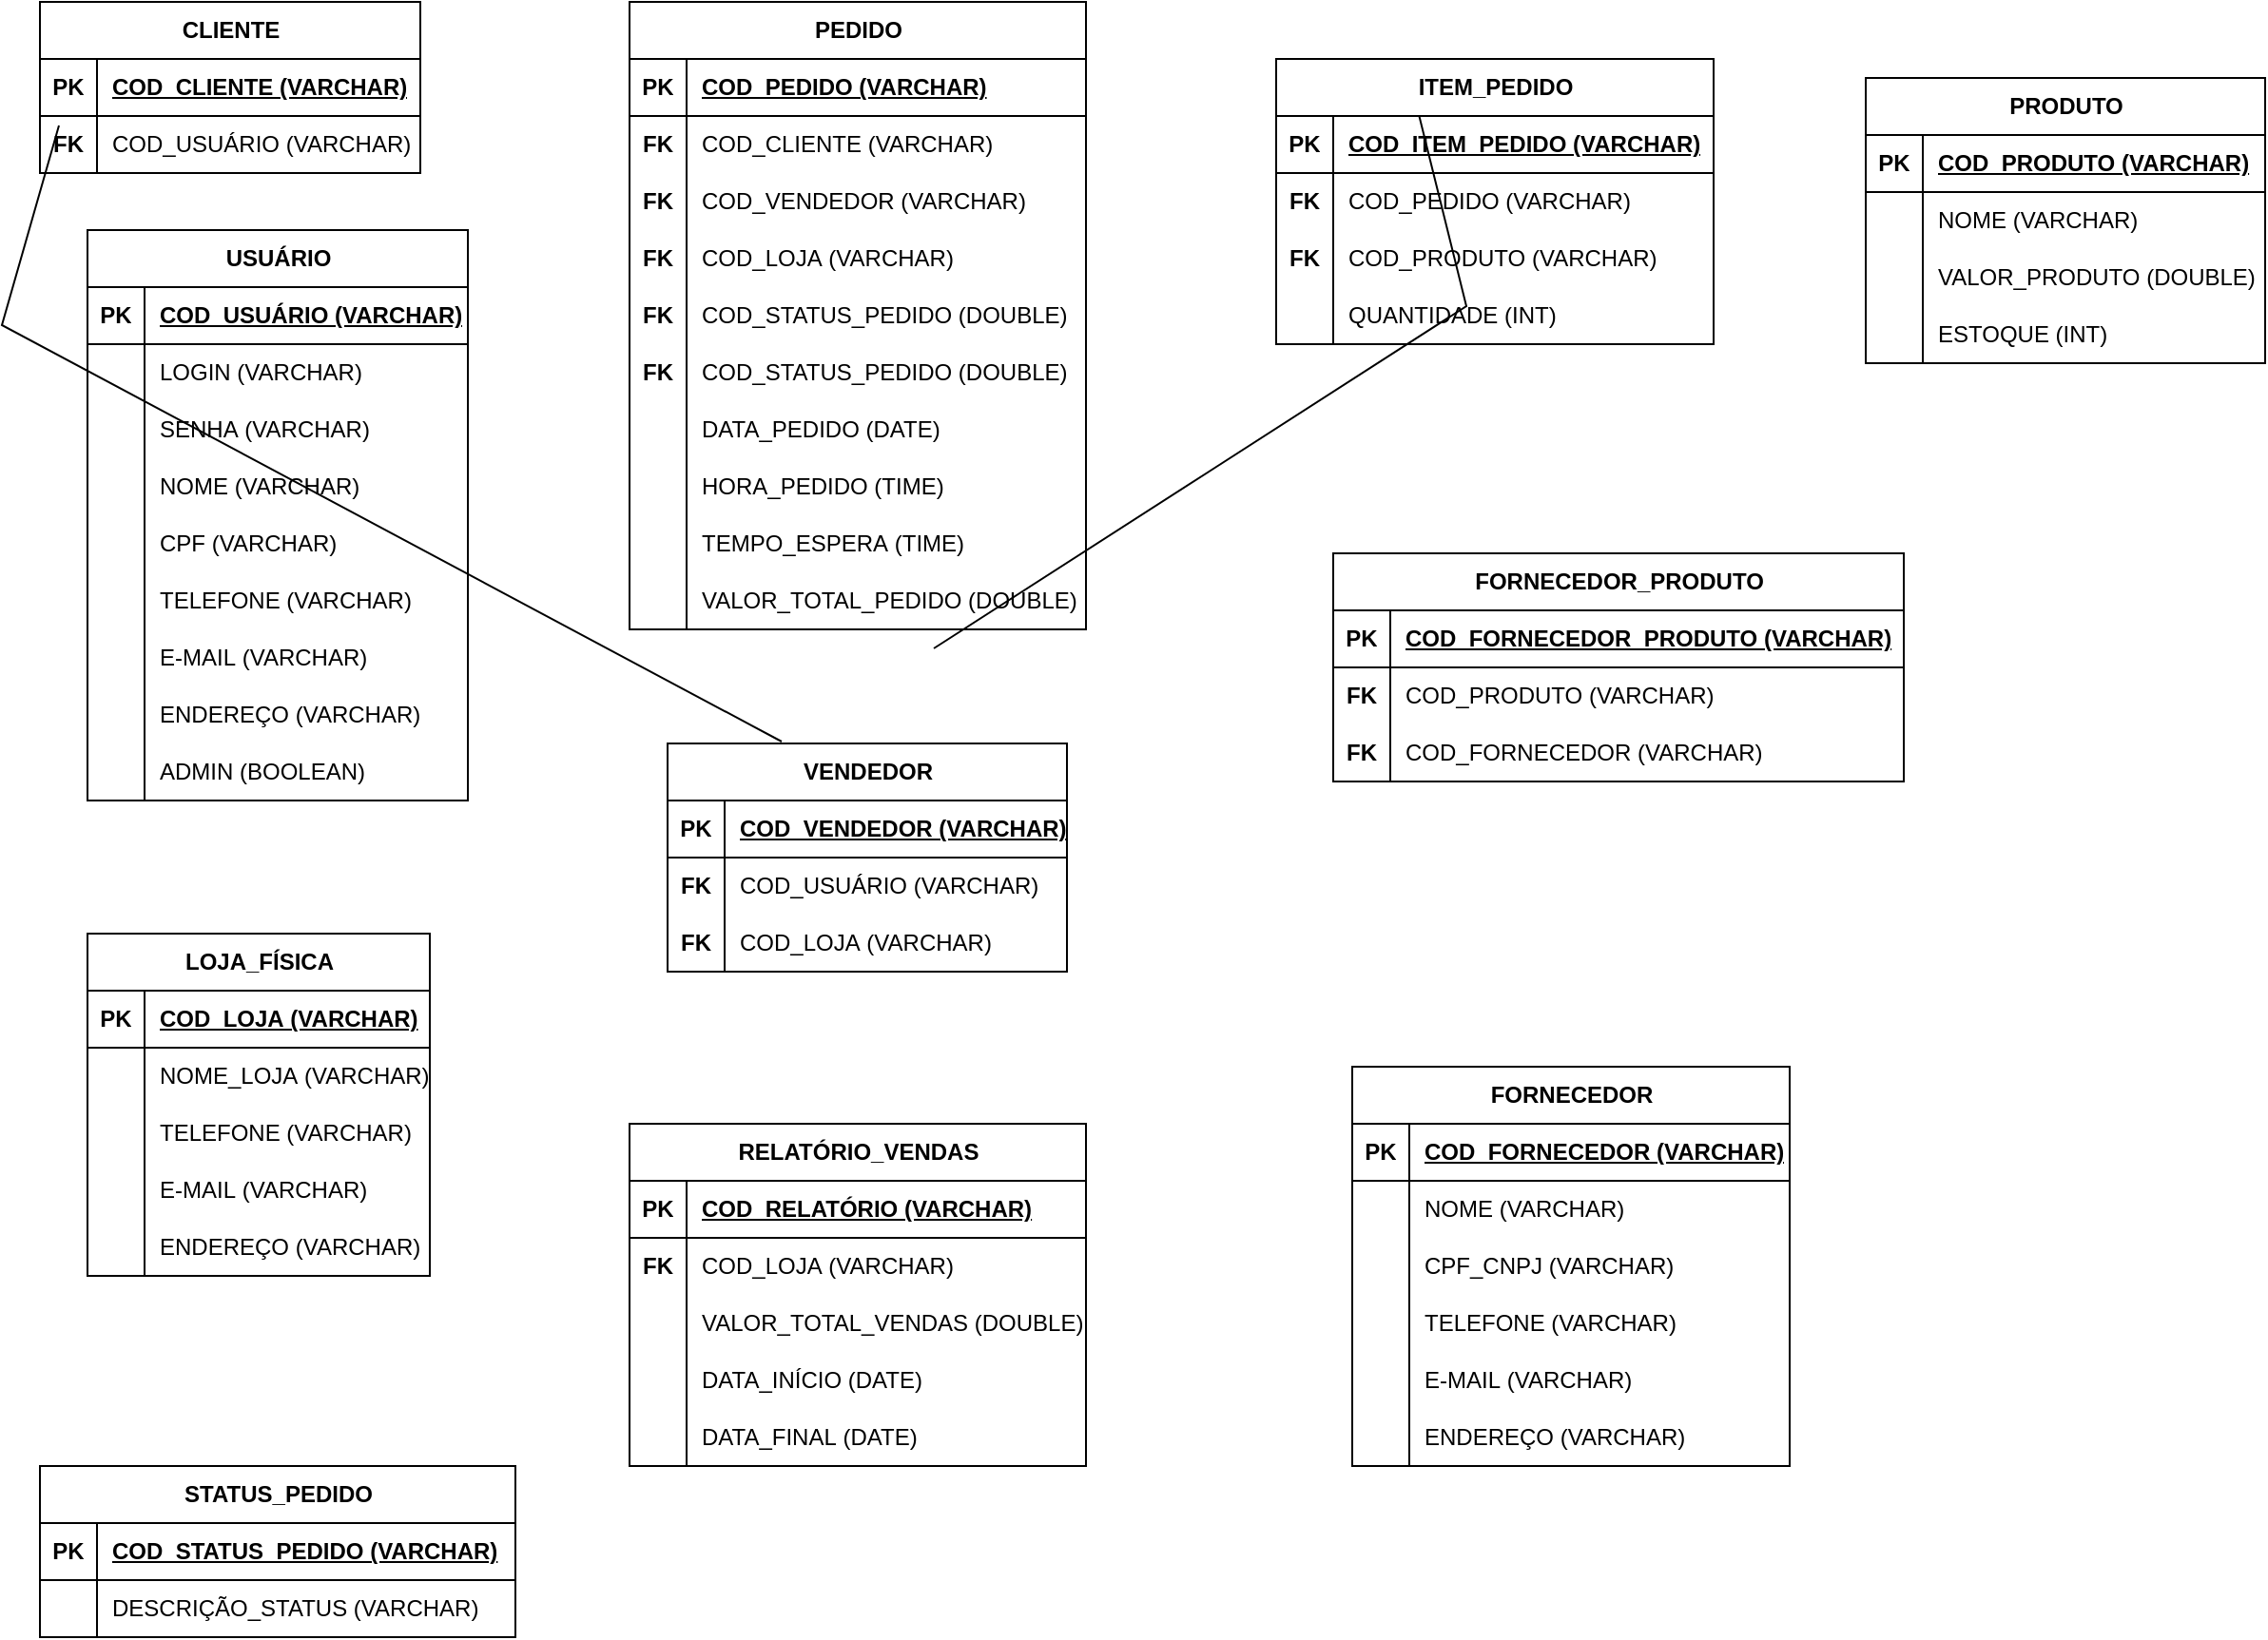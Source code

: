 <mxfile version="21.8.1" type="github">
  <diagram name="Página-1" id="lMl7mnDfnBSlod4-HZM7">
    <mxGraphModel dx="1006" dy="734" grid="1" gridSize="10" guides="1" tooltips="1" connect="1" arrows="1" fold="1" page="1" pageScale="1" pageWidth="827" pageHeight="1169" math="0" shadow="0">
      <root>
        <mxCell id="0" />
        <mxCell id="1" parent="0" />
        <mxCell id="nMXtwVjj7OjZtdL2T8XK-111" value="" style="endArrow=none;html=1;rounded=0;entryX=1;entryY=0.5;entryDx=0;entryDy=0;exitX=1;exitY=0.5;exitDx=0;exitDy=0;" parent="1" target="nMXtwVjj7OjZtdL2T8XK-109" edge="1">
          <mxGeometry width="50" height="50" relative="1" as="geometry">
            <mxPoint x="740" y="59" as="sourcePoint" />
            <mxPoint x="490" y="360" as="targetPoint" />
            <Array as="points">
              <mxPoint x="770" y="180" />
            </Array>
          </mxGeometry>
        </mxCell>
        <mxCell id="nMXtwVjj7OjZtdL2T8XK-125" value="" style="endArrow=none;html=1;rounded=0;exitX=0;exitY=0.5;exitDx=0;exitDy=0;entryX=-0.021;entryY=0.269;entryDx=0;entryDy=0;entryPerimeter=0;" parent="1" target="nMXtwVjj7OjZtdL2T8XK-114" edge="1">
          <mxGeometry width="50" height="50" relative="1" as="geometry">
            <mxPoint x="30" y="85" as="sourcePoint" />
            <mxPoint x="410" y="409" as="targetPoint" />
            <Array as="points">
              <mxPoint y="190" />
            </Array>
          </mxGeometry>
        </mxCell>
        <mxCell id="fsVOHwQ5al2wgxGIc4FJ-1" value="LOJA_FÍSICA" style="shape=table;startSize=30;container=1;collapsible=1;childLayout=tableLayout;fixedRows=1;rowLines=0;fontStyle=1;align=center;resizeLast=1;html=1;" parent="1" vertex="1">
          <mxGeometry x="45" y="510" width="180" height="180" as="geometry" />
        </mxCell>
        <mxCell id="fsVOHwQ5al2wgxGIc4FJ-2" value="" style="shape=tableRow;horizontal=0;startSize=0;swimlaneHead=0;swimlaneBody=0;fillColor=none;collapsible=0;dropTarget=0;points=[[0,0.5],[1,0.5]];portConstraint=eastwest;top=0;left=0;right=0;bottom=1;" parent="fsVOHwQ5al2wgxGIc4FJ-1" vertex="1">
          <mxGeometry y="30" width="180" height="30" as="geometry" />
        </mxCell>
        <mxCell id="fsVOHwQ5al2wgxGIc4FJ-3" value="PK" style="shape=partialRectangle;connectable=0;fillColor=none;top=0;left=0;bottom=0;right=0;fontStyle=1;overflow=hidden;whiteSpace=wrap;html=1;" parent="fsVOHwQ5al2wgxGIc4FJ-2" vertex="1">
          <mxGeometry width="30" height="30" as="geometry">
            <mxRectangle width="30" height="30" as="alternateBounds" />
          </mxGeometry>
        </mxCell>
        <mxCell id="fsVOHwQ5al2wgxGIc4FJ-4" value="COD_LOJA&amp;nbsp;(VARCHAR)" style="shape=partialRectangle;connectable=0;fillColor=none;top=0;left=0;bottom=0;right=0;align=left;spacingLeft=6;fontStyle=5;overflow=hidden;whiteSpace=wrap;html=1;" parent="fsVOHwQ5al2wgxGIc4FJ-2" vertex="1">
          <mxGeometry x="30" width="150" height="30" as="geometry">
            <mxRectangle width="150" height="30" as="alternateBounds" />
          </mxGeometry>
        </mxCell>
        <mxCell id="fsVOHwQ5al2wgxGIc4FJ-5" value="" style="shape=tableRow;horizontal=0;startSize=0;swimlaneHead=0;swimlaneBody=0;fillColor=none;collapsible=0;dropTarget=0;points=[[0,0.5],[1,0.5]];portConstraint=eastwest;top=0;left=0;right=0;bottom=0;" parent="fsVOHwQ5al2wgxGIc4FJ-1" vertex="1">
          <mxGeometry y="60" width="180" height="30" as="geometry" />
        </mxCell>
        <mxCell id="fsVOHwQ5al2wgxGIc4FJ-6" value="" style="shape=partialRectangle;connectable=0;fillColor=none;top=0;left=0;bottom=0;right=0;editable=1;overflow=hidden;whiteSpace=wrap;html=1;" parent="fsVOHwQ5al2wgxGIc4FJ-5" vertex="1">
          <mxGeometry width="30" height="30" as="geometry">
            <mxRectangle width="30" height="30" as="alternateBounds" />
          </mxGeometry>
        </mxCell>
        <mxCell id="fsVOHwQ5al2wgxGIc4FJ-7" value="NOME_LOJA&amp;nbsp;(VARCHAR)" style="shape=partialRectangle;connectable=0;fillColor=none;top=0;left=0;bottom=0;right=0;align=left;spacingLeft=6;overflow=hidden;whiteSpace=wrap;html=1;" parent="fsVOHwQ5al2wgxGIc4FJ-5" vertex="1">
          <mxGeometry x="30" width="150" height="30" as="geometry">
            <mxRectangle width="150" height="30" as="alternateBounds" />
          </mxGeometry>
        </mxCell>
        <mxCell id="fsVOHwQ5al2wgxGIc4FJ-8" value="" style="shape=tableRow;horizontal=0;startSize=0;swimlaneHead=0;swimlaneBody=0;fillColor=none;collapsible=0;dropTarget=0;points=[[0,0.5],[1,0.5]];portConstraint=eastwest;top=0;left=0;right=0;bottom=0;" parent="fsVOHwQ5al2wgxGIc4FJ-1" vertex="1">
          <mxGeometry y="90" width="180" height="30" as="geometry" />
        </mxCell>
        <mxCell id="fsVOHwQ5al2wgxGIc4FJ-9" value="" style="shape=partialRectangle;connectable=0;fillColor=none;top=0;left=0;bottom=0;right=0;editable=1;overflow=hidden;whiteSpace=wrap;html=1;" parent="fsVOHwQ5al2wgxGIc4FJ-8" vertex="1">
          <mxGeometry width="30" height="30" as="geometry">
            <mxRectangle width="30" height="30" as="alternateBounds" />
          </mxGeometry>
        </mxCell>
        <mxCell id="fsVOHwQ5al2wgxGIc4FJ-10" value="TELEFONE&amp;nbsp;(VARCHAR)" style="shape=partialRectangle;connectable=0;fillColor=none;top=0;left=0;bottom=0;right=0;align=left;spacingLeft=6;overflow=hidden;whiteSpace=wrap;html=1;" parent="fsVOHwQ5al2wgxGIc4FJ-8" vertex="1">
          <mxGeometry x="30" width="150" height="30" as="geometry">
            <mxRectangle width="150" height="30" as="alternateBounds" />
          </mxGeometry>
        </mxCell>
        <mxCell id="fsVOHwQ5al2wgxGIc4FJ-11" value="" style="shape=tableRow;horizontal=0;startSize=0;swimlaneHead=0;swimlaneBody=0;fillColor=none;collapsible=0;dropTarget=0;points=[[0,0.5],[1,0.5]];portConstraint=eastwest;top=0;left=0;right=0;bottom=0;" parent="fsVOHwQ5al2wgxGIc4FJ-1" vertex="1">
          <mxGeometry y="120" width="180" height="30" as="geometry" />
        </mxCell>
        <mxCell id="fsVOHwQ5al2wgxGIc4FJ-12" value="" style="shape=partialRectangle;connectable=0;fillColor=none;top=0;left=0;bottom=0;right=0;editable=1;overflow=hidden;whiteSpace=wrap;html=1;" parent="fsVOHwQ5al2wgxGIc4FJ-11" vertex="1">
          <mxGeometry width="30" height="30" as="geometry">
            <mxRectangle width="30" height="30" as="alternateBounds" />
          </mxGeometry>
        </mxCell>
        <mxCell id="fsVOHwQ5al2wgxGIc4FJ-13" value="E-MAIL&amp;nbsp;(VARCHAR)" style="shape=partialRectangle;connectable=0;fillColor=none;top=0;left=0;bottom=0;right=0;align=left;spacingLeft=6;overflow=hidden;whiteSpace=wrap;html=1;" parent="fsVOHwQ5al2wgxGIc4FJ-11" vertex="1">
          <mxGeometry x="30" width="150" height="30" as="geometry">
            <mxRectangle width="150" height="30" as="alternateBounds" />
          </mxGeometry>
        </mxCell>
        <mxCell id="fsVOHwQ5al2wgxGIc4FJ-14" value="" style="shape=tableRow;horizontal=0;startSize=0;swimlaneHead=0;swimlaneBody=0;fillColor=none;collapsible=0;dropTarget=0;points=[[0,0.5],[1,0.5]];portConstraint=eastwest;top=0;left=0;right=0;bottom=0;" parent="fsVOHwQ5al2wgxGIc4FJ-1" vertex="1">
          <mxGeometry y="150" width="180" height="30" as="geometry" />
        </mxCell>
        <mxCell id="fsVOHwQ5al2wgxGIc4FJ-15" value="" style="shape=partialRectangle;connectable=0;fillColor=none;top=0;left=0;bottom=0;right=0;editable=1;overflow=hidden;whiteSpace=wrap;html=1;" parent="fsVOHwQ5al2wgxGIc4FJ-14" vertex="1">
          <mxGeometry width="30" height="30" as="geometry">
            <mxRectangle width="30" height="30" as="alternateBounds" />
          </mxGeometry>
        </mxCell>
        <mxCell id="fsVOHwQ5al2wgxGIc4FJ-16" value="ENDEREÇO&amp;nbsp;(VARCHAR)" style="shape=partialRectangle;connectable=0;fillColor=none;top=0;left=0;bottom=0;right=0;align=left;spacingLeft=6;overflow=hidden;whiteSpace=wrap;html=1;" parent="fsVOHwQ5al2wgxGIc4FJ-14" vertex="1">
          <mxGeometry x="30" width="150" height="30" as="geometry">
            <mxRectangle width="150" height="30" as="alternateBounds" />
          </mxGeometry>
        </mxCell>
        <mxCell id="fsVOHwQ5al2wgxGIc4FJ-17" value="RELATÓRIO_VENDAS" style="shape=table;startSize=30;container=1;collapsible=1;childLayout=tableLayout;fixedRows=1;rowLines=0;fontStyle=1;align=center;resizeLast=1;html=1;" parent="1" vertex="1">
          <mxGeometry x="330" y="610" width="240" height="180" as="geometry" />
        </mxCell>
        <mxCell id="fsVOHwQ5al2wgxGIc4FJ-18" value="" style="shape=tableRow;horizontal=0;startSize=0;swimlaneHead=0;swimlaneBody=0;fillColor=none;collapsible=0;dropTarget=0;points=[[0,0.5],[1,0.5]];portConstraint=eastwest;top=0;left=0;right=0;bottom=1;" parent="fsVOHwQ5al2wgxGIc4FJ-17" vertex="1">
          <mxGeometry y="30" width="240" height="30" as="geometry" />
        </mxCell>
        <mxCell id="fsVOHwQ5al2wgxGIc4FJ-19" value="PK" style="shape=partialRectangle;connectable=0;fillColor=none;top=0;left=0;bottom=0;right=0;fontStyle=1;overflow=hidden;whiteSpace=wrap;html=1;" parent="fsVOHwQ5al2wgxGIc4FJ-18" vertex="1">
          <mxGeometry width="30" height="30" as="geometry">
            <mxRectangle width="30" height="30" as="alternateBounds" />
          </mxGeometry>
        </mxCell>
        <mxCell id="fsVOHwQ5al2wgxGIc4FJ-20" value="COD_RELATÓRIO&amp;nbsp;(VARCHAR)" style="shape=partialRectangle;connectable=0;fillColor=none;top=0;left=0;bottom=0;right=0;align=left;spacingLeft=6;fontStyle=5;overflow=hidden;whiteSpace=wrap;html=1;" parent="fsVOHwQ5al2wgxGIc4FJ-18" vertex="1">
          <mxGeometry x="30" width="210" height="30" as="geometry">
            <mxRectangle width="210" height="30" as="alternateBounds" />
          </mxGeometry>
        </mxCell>
        <mxCell id="fsVOHwQ5al2wgxGIc4FJ-21" value="" style="shape=tableRow;horizontal=0;startSize=0;swimlaneHead=0;swimlaneBody=0;fillColor=none;collapsible=0;dropTarget=0;points=[[0,0.5],[1,0.5]];portConstraint=eastwest;top=0;left=0;right=0;bottom=0;" parent="fsVOHwQ5al2wgxGIc4FJ-17" vertex="1">
          <mxGeometry y="60" width="240" height="30" as="geometry" />
        </mxCell>
        <mxCell id="fsVOHwQ5al2wgxGIc4FJ-22" value="&lt;b style=&quot;border-color: var(--border-color);&quot;&gt;FK&lt;/b&gt;" style="shape=partialRectangle;connectable=0;fillColor=none;top=0;left=0;bottom=0;right=0;editable=1;overflow=hidden;whiteSpace=wrap;html=1;" parent="fsVOHwQ5al2wgxGIc4FJ-21" vertex="1">
          <mxGeometry width="30" height="30" as="geometry">
            <mxRectangle width="30" height="30" as="alternateBounds" />
          </mxGeometry>
        </mxCell>
        <mxCell id="fsVOHwQ5al2wgxGIc4FJ-23" value="COD_LOJA&amp;nbsp;(VARCHAR)" style="shape=partialRectangle;connectable=0;fillColor=none;top=0;left=0;bottom=0;right=0;align=left;spacingLeft=6;overflow=hidden;whiteSpace=wrap;html=1;" parent="fsVOHwQ5al2wgxGIc4FJ-21" vertex="1">
          <mxGeometry x="30" width="210" height="30" as="geometry">
            <mxRectangle width="210" height="30" as="alternateBounds" />
          </mxGeometry>
        </mxCell>
        <mxCell id="fsVOHwQ5al2wgxGIc4FJ-24" value="" style="shape=tableRow;horizontal=0;startSize=0;swimlaneHead=0;swimlaneBody=0;fillColor=none;collapsible=0;dropTarget=0;points=[[0,0.5],[1,0.5]];portConstraint=eastwest;top=0;left=0;right=0;bottom=0;" parent="fsVOHwQ5al2wgxGIc4FJ-17" vertex="1">
          <mxGeometry y="90" width="240" height="30" as="geometry" />
        </mxCell>
        <mxCell id="fsVOHwQ5al2wgxGIc4FJ-25" value="" style="shape=partialRectangle;connectable=0;fillColor=none;top=0;left=0;bottom=0;right=0;editable=1;overflow=hidden;whiteSpace=wrap;html=1;" parent="fsVOHwQ5al2wgxGIc4FJ-24" vertex="1">
          <mxGeometry width="30" height="30" as="geometry">
            <mxRectangle width="30" height="30" as="alternateBounds" />
          </mxGeometry>
        </mxCell>
        <mxCell id="fsVOHwQ5al2wgxGIc4FJ-26" value="VALOR_TOTAL_VENDAS&amp;nbsp;(DOUBLE)" style="shape=partialRectangle;connectable=0;fillColor=none;top=0;left=0;bottom=0;right=0;align=left;spacingLeft=6;overflow=hidden;whiteSpace=wrap;html=1;" parent="fsVOHwQ5al2wgxGIc4FJ-24" vertex="1">
          <mxGeometry x="30" width="210" height="30" as="geometry">
            <mxRectangle width="210" height="30" as="alternateBounds" />
          </mxGeometry>
        </mxCell>
        <mxCell id="fsVOHwQ5al2wgxGIc4FJ-27" value="" style="shape=tableRow;horizontal=0;startSize=0;swimlaneHead=0;swimlaneBody=0;fillColor=none;collapsible=0;dropTarget=0;points=[[0,0.5],[1,0.5]];portConstraint=eastwest;top=0;left=0;right=0;bottom=0;" parent="fsVOHwQ5al2wgxGIc4FJ-17" vertex="1">
          <mxGeometry y="120" width="240" height="30" as="geometry" />
        </mxCell>
        <mxCell id="fsVOHwQ5al2wgxGIc4FJ-28" value="" style="shape=partialRectangle;connectable=0;fillColor=none;top=0;left=0;bottom=0;right=0;editable=1;overflow=hidden;whiteSpace=wrap;html=1;" parent="fsVOHwQ5al2wgxGIc4FJ-27" vertex="1">
          <mxGeometry width="30" height="30" as="geometry">
            <mxRectangle width="30" height="30" as="alternateBounds" />
          </mxGeometry>
        </mxCell>
        <mxCell id="fsVOHwQ5al2wgxGIc4FJ-29" value="DATA_INÍCIO&amp;nbsp;(DATE)" style="shape=partialRectangle;connectable=0;fillColor=none;top=0;left=0;bottom=0;right=0;align=left;spacingLeft=6;overflow=hidden;whiteSpace=wrap;html=1;" parent="fsVOHwQ5al2wgxGIc4FJ-27" vertex="1">
          <mxGeometry x="30" width="210" height="30" as="geometry">
            <mxRectangle width="210" height="30" as="alternateBounds" />
          </mxGeometry>
        </mxCell>
        <mxCell id="fsVOHwQ5al2wgxGIc4FJ-30" value="" style="shape=tableRow;horizontal=0;startSize=0;swimlaneHead=0;swimlaneBody=0;fillColor=none;collapsible=0;dropTarget=0;points=[[0,0.5],[1,0.5]];portConstraint=eastwest;top=0;left=0;right=0;bottom=0;" parent="fsVOHwQ5al2wgxGIc4FJ-17" vertex="1">
          <mxGeometry y="150" width="240" height="30" as="geometry" />
        </mxCell>
        <mxCell id="fsVOHwQ5al2wgxGIc4FJ-31" value="" style="shape=partialRectangle;connectable=0;fillColor=none;top=0;left=0;bottom=0;right=0;editable=1;overflow=hidden;whiteSpace=wrap;html=1;" parent="fsVOHwQ5al2wgxGIc4FJ-30" vertex="1">
          <mxGeometry width="30" height="30" as="geometry">
            <mxRectangle width="30" height="30" as="alternateBounds" />
          </mxGeometry>
        </mxCell>
        <mxCell id="fsVOHwQ5al2wgxGIc4FJ-32" value="DATA_FINAL&amp;nbsp;(DATE)" style="shape=partialRectangle;connectable=0;fillColor=none;top=0;left=0;bottom=0;right=0;align=left;spacingLeft=6;overflow=hidden;whiteSpace=wrap;html=1;" parent="fsVOHwQ5al2wgxGIc4FJ-30" vertex="1">
          <mxGeometry x="30" width="210" height="30" as="geometry">
            <mxRectangle width="210" height="30" as="alternateBounds" />
          </mxGeometry>
        </mxCell>
        <mxCell id="fsVOHwQ5al2wgxGIc4FJ-33" value="FORNECEDOR" style="shape=table;startSize=30;container=1;collapsible=1;childLayout=tableLayout;fixedRows=1;rowLines=0;fontStyle=1;align=center;resizeLast=1;html=1;" parent="1" vertex="1">
          <mxGeometry x="710" y="580" width="230" height="210" as="geometry" />
        </mxCell>
        <mxCell id="fsVOHwQ5al2wgxGIc4FJ-34" value="" style="shape=tableRow;horizontal=0;startSize=0;swimlaneHead=0;swimlaneBody=0;fillColor=none;collapsible=0;dropTarget=0;points=[[0,0.5],[1,0.5]];portConstraint=eastwest;top=0;left=0;right=0;bottom=1;" parent="fsVOHwQ5al2wgxGIc4FJ-33" vertex="1">
          <mxGeometry y="30" width="230" height="30" as="geometry" />
        </mxCell>
        <mxCell id="fsVOHwQ5al2wgxGIc4FJ-35" value="PK" style="shape=partialRectangle;connectable=0;fillColor=none;top=0;left=0;bottom=0;right=0;fontStyle=1;overflow=hidden;whiteSpace=wrap;html=1;" parent="fsVOHwQ5al2wgxGIc4FJ-34" vertex="1">
          <mxGeometry width="30" height="30" as="geometry">
            <mxRectangle width="30" height="30" as="alternateBounds" />
          </mxGeometry>
        </mxCell>
        <mxCell id="fsVOHwQ5al2wgxGIc4FJ-36" value="COD_FORNECEDOR&amp;nbsp;(VARCHAR)" style="shape=partialRectangle;connectable=0;fillColor=none;top=0;left=0;bottom=0;right=0;align=left;spacingLeft=6;fontStyle=5;overflow=hidden;whiteSpace=wrap;html=1;" parent="fsVOHwQ5al2wgxGIc4FJ-34" vertex="1">
          <mxGeometry x="30" width="200" height="30" as="geometry">
            <mxRectangle width="200" height="30" as="alternateBounds" />
          </mxGeometry>
        </mxCell>
        <mxCell id="fsVOHwQ5al2wgxGIc4FJ-37" value="" style="shape=tableRow;horizontal=0;startSize=0;swimlaneHead=0;swimlaneBody=0;fillColor=none;collapsible=0;dropTarget=0;points=[[0,0.5],[1,0.5]];portConstraint=eastwest;top=0;left=0;right=0;bottom=0;" parent="fsVOHwQ5al2wgxGIc4FJ-33" vertex="1">
          <mxGeometry y="60" width="230" height="30" as="geometry" />
        </mxCell>
        <mxCell id="fsVOHwQ5al2wgxGIc4FJ-38" value="" style="shape=partialRectangle;connectable=0;fillColor=none;top=0;left=0;bottom=0;right=0;editable=1;overflow=hidden;whiteSpace=wrap;html=1;" parent="fsVOHwQ5al2wgxGIc4FJ-37" vertex="1">
          <mxGeometry width="30" height="30" as="geometry">
            <mxRectangle width="30" height="30" as="alternateBounds" />
          </mxGeometry>
        </mxCell>
        <mxCell id="fsVOHwQ5al2wgxGIc4FJ-39" value="NOME&amp;nbsp;(VARCHAR)" style="shape=partialRectangle;connectable=0;fillColor=none;top=0;left=0;bottom=0;right=0;align=left;spacingLeft=6;overflow=hidden;whiteSpace=wrap;html=1;" parent="fsVOHwQ5al2wgxGIc4FJ-37" vertex="1">
          <mxGeometry x="30" width="200" height="30" as="geometry">
            <mxRectangle width="200" height="30" as="alternateBounds" />
          </mxGeometry>
        </mxCell>
        <mxCell id="fsVOHwQ5al2wgxGIc4FJ-40" value="" style="shape=tableRow;horizontal=0;startSize=0;swimlaneHead=0;swimlaneBody=0;fillColor=none;collapsible=0;dropTarget=0;points=[[0,0.5],[1,0.5]];portConstraint=eastwest;top=0;left=0;right=0;bottom=0;" parent="fsVOHwQ5al2wgxGIc4FJ-33" vertex="1">
          <mxGeometry y="90" width="230" height="30" as="geometry" />
        </mxCell>
        <mxCell id="fsVOHwQ5al2wgxGIc4FJ-41" value="" style="shape=partialRectangle;connectable=0;fillColor=none;top=0;left=0;bottom=0;right=0;editable=1;overflow=hidden;whiteSpace=wrap;html=1;" parent="fsVOHwQ5al2wgxGIc4FJ-40" vertex="1">
          <mxGeometry width="30" height="30" as="geometry">
            <mxRectangle width="30" height="30" as="alternateBounds" />
          </mxGeometry>
        </mxCell>
        <mxCell id="fsVOHwQ5al2wgxGIc4FJ-42" value="CPF_CNPJ&amp;nbsp;(VARCHAR)" style="shape=partialRectangle;connectable=0;fillColor=none;top=0;left=0;bottom=0;right=0;align=left;spacingLeft=6;overflow=hidden;whiteSpace=wrap;html=1;" parent="fsVOHwQ5al2wgxGIc4FJ-40" vertex="1">
          <mxGeometry x="30" width="200" height="30" as="geometry">
            <mxRectangle width="200" height="30" as="alternateBounds" />
          </mxGeometry>
        </mxCell>
        <mxCell id="fsVOHwQ5al2wgxGIc4FJ-43" value="" style="shape=tableRow;horizontal=0;startSize=0;swimlaneHead=0;swimlaneBody=0;fillColor=none;collapsible=0;dropTarget=0;points=[[0,0.5],[1,0.5]];portConstraint=eastwest;top=0;left=0;right=0;bottom=0;" parent="fsVOHwQ5al2wgxGIc4FJ-33" vertex="1">
          <mxGeometry y="120" width="230" height="30" as="geometry" />
        </mxCell>
        <mxCell id="fsVOHwQ5al2wgxGIc4FJ-44" value="" style="shape=partialRectangle;connectable=0;fillColor=none;top=0;left=0;bottom=0;right=0;editable=1;overflow=hidden;whiteSpace=wrap;html=1;" parent="fsVOHwQ5al2wgxGIc4FJ-43" vertex="1">
          <mxGeometry width="30" height="30" as="geometry">
            <mxRectangle width="30" height="30" as="alternateBounds" />
          </mxGeometry>
        </mxCell>
        <mxCell id="fsVOHwQ5al2wgxGIc4FJ-45" value="TELEFONE&amp;nbsp;(VARCHAR)" style="shape=partialRectangle;connectable=0;fillColor=none;top=0;left=0;bottom=0;right=0;align=left;spacingLeft=6;overflow=hidden;whiteSpace=wrap;html=1;" parent="fsVOHwQ5al2wgxGIc4FJ-43" vertex="1">
          <mxGeometry x="30" width="200" height="30" as="geometry">
            <mxRectangle width="200" height="30" as="alternateBounds" />
          </mxGeometry>
        </mxCell>
        <mxCell id="fsVOHwQ5al2wgxGIc4FJ-46" value="" style="shape=tableRow;horizontal=0;startSize=0;swimlaneHead=0;swimlaneBody=0;fillColor=none;collapsible=0;dropTarget=0;points=[[0,0.5],[1,0.5]];portConstraint=eastwest;top=0;left=0;right=0;bottom=0;" parent="fsVOHwQ5al2wgxGIc4FJ-33" vertex="1">
          <mxGeometry y="150" width="230" height="30" as="geometry" />
        </mxCell>
        <mxCell id="fsVOHwQ5al2wgxGIc4FJ-47" value="" style="shape=partialRectangle;connectable=0;fillColor=none;top=0;left=0;bottom=0;right=0;editable=1;overflow=hidden;whiteSpace=wrap;html=1;" parent="fsVOHwQ5al2wgxGIc4FJ-46" vertex="1">
          <mxGeometry width="30" height="30" as="geometry">
            <mxRectangle width="30" height="30" as="alternateBounds" />
          </mxGeometry>
        </mxCell>
        <mxCell id="fsVOHwQ5al2wgxGIc4FJ-48" value="E-MAIL&amp;nbsp;(VARCHAR)" style="shape=partialRectangle;connectable=0;fillColor=none;top=0;left=0;bottom=0;right=0;align=left;spacingLeft=6;overflow=hidden;whiteSpace=wrap;html=1;" parent="fsVOHwQ5al2wgxGIc4FJ-46" vertex="1">
          <mxGeometry x="30" width="200" height="30" as="geometry">
            <mxRectangle width="200" height="30" as="alternateBounds" />
          </mxGeometry>
        </mxCell>
        <mxCell id="fsVOHwQ5al2wgxGIc4FJ-49" value="" style="shape=tableRow;horizontal=0;startSize=0;swimlaneHead=0;swimlaneBody=0;fillColor=none;collapsible=0;dropTarget=0;points=[[0,0.5],[1,0.5]];portConstraint=eastwest;top=0;left=0;right=0;bottom=0;" parent="fsVOHwQ5al2wgxGIc4FJ-33" vertex="1">
          <mxGeometry y="180" width="230" height="30" as="geometry" />
        </mxCell>
        <mxCell id="fsVOHwQ5al2wgxGIc4FJ-50" value="" style="shape=partialRectangle;connectable=0;fillColor=none;top=0;left=0;bottom=0;right=0;editable=1;overflow=hidden;whiteSpace=wrap;html=1;" parent="fsVOHwQ5al2wgxGIc4FJ-49" vertex="1">
          <mxGeometry width="30" height="30" as="geometry">
            <mxRectangle width="30" height="30" as="alternateBounds" />
          </mxGeometry>
        </mxCell>
        <mxCell id="fsVOHwQ5al2wgxGIc4FJ-51" value="ENDEREÇO&amp;nbsp;(VARCHAR)" style="shape=partialRectangle;connectable=0;fillColor=none;top=0;left=0;bottom=0;right=0;align=left;spacingLeft=6;overflow=hidden;whiteSpace=wrap;html=1;" parent="fsVOHwQ5al2wgxGIc4FJ-49" vertex="1">
          <mxGeometry x="30" width="200" height="30" as="geometry">
            <mxRectangle width="200" height="30" as="alternateBounds" />
          </mxGeometry>
        </mxCell>
        <mxCell id="fsVOHwQ5al2wgxGIc4FJ-52" value="USUÁRIO" style="shape=table;startSize=30;container=1;collapsible=1;childLayout=tableLayout;fixedRows=1;rowLines=0;fontStyle=1;align=center;resizeLast=1;html=1;" parent="1" vertex="1">
          <mxGeometry x="45" y="140" width="200" height="300" as="geometry" />
        </mxCell>
        <mxCell id="fsVOHwQ5al2wgxGIc4FJ-53" value="" style="shape=tableRow;horizontal=0;startSize=0;swimlaneHead=0;swimlaneBody=0;fillColor=none;collapsible=0;dropTarget=0;points=[[0,0.5],[1,0.5]];portConstraint=eastwest;top=0;left=0;right=0;bottom=1;" parent="fsVOHwQ5al2wgxGIc4FJ-52" vertex="1">
          <mxGeometry y="30" width="200" height="30" as="geometry" />
        </mxCell>
        <mxCell id="fsVOHwQ5al2wgxGIc4FJ-54" value="PK" style="shape=partialRectangle;connectable=0;fillColor=none;top=0;left=0;bottom=0;right=0;fontStyle=1;overflow=hidden;whiteSpace=wrap;html=1;" parent="fsVOHwQ5al2wgxGIc4FJ-53" vertex="1">
          <mxGeometry width="30" height="30" as="geometry">
            <mxRectangle width="30" height="30" as="alternateBounds" />
          </mxGeometry>
        </mxCell>
        <mxCell id="fsVOHwQ5al2wgxGIc4FJ-55" value="COD_USUÁRIO&amp;nbsp;(VARCHAR)" style="shape=partialRectangle;connectable=0;fillColor=none;top=0;left=0;bottom=0;right=0;align=left;spacingLeft=6;fontStyle=5;overflow=hidden;whiteSpace=wrap;html=1;" parent="fsVOHwQ5al2wgxGIc4FJ-53" vertex="1">
          <mxGeometry x="30" width="170" height="30" as="geometry">
            <mxRectangle width="170" height="30" as="alternateBounds" />
          </mxGeometry>
        </mxCell>
        <mxCell id="fsVOHwQ5al2wgxGIc4FJ-71" value="" style="shape=tableRow;horizontal=0;startSize=0;swimlaneHead=0;swimlaneBody=0;fillColor=none;collapsible=0;dropTarget=0;points=[[0,0.5],[1,0.5]];portConstraint=eastwest;top=0;left=0;right=0;bottom=0;" parent="fsVOHwQ5al2wgxGIc4FJ-52" vertex="1">
          <mxGeometry y="60" width="200" height="30" as="geometry" />
        </mxCell>
        <mxCell id="fsVOHwQ5al2wgxGIc4FJ-72" value="" style="shape=partialRectangle;connectable=0;fillColor=none;top=0;left=0;bottom=0;right=0;editable=1;overflow=hidden;whiteSpace=wrap;html=1;" parent="fsVOHwQ5al2wgxGIc4FJ-71" vertex="1">
          <mxGeometry width="30" height="30" as="geometry">
            <mxRectangle width="30" height="30" as="alternateBounds" />
          </mxGeometry>
        </mxCell>
        <mxCell id="fsVOHwQ5al2wgxGIc4FJ-73" value="LOGIN&amp;nbsp;(VARCHAR)" style="shape=partialRectangle;connectable=0;fillColor=none;top=0;left=0;bottom=0;right=0;align=left;spacingLeft=6;overflow=hidden;whiteSpace=wrap;html=1;" parent="fsVOHwQ5al2wgxGIc4FJ-71" vertex="1">
          <mxGeometry x="30" width="170" height="30" as="geometry">
            <mxRectangle width="170" height="30" as="alternateBounds" />
          </mxGeometry>
        </mxCell>
        <mxCell id="fsVOHwQ5al2wgxGIc4FJ-74" value="" style="shape=tableRow;horizontal=0;startSize=0;swimlaneHead=0;swimlaneBody=0;fillColor=none;collapsible=0;dropTarget=0;points=[[0,0.5],[1,0.5]];portConstraint=eastwest;top=0;left=0;right=0;bottom=0;" parent="fsVOHwQ5al2wgxGIc4FJ-52" vertex="1">
          <mxGeometry y="90" width="200" height="30" as="geometry" />
        </mxCell>
        <mxCell id="fsVOHwQ5al2wgxGIc4FJ-75" value="" style="shape=partialRectangle;connectable=0;fillColor=none;top=0;left=0;bottom=0;right=0;editable=1;overflow=hidden;whiteSpace=wrap;html=1;" parent="fsVOHwQ5al2wgxGIc4FJ-74" vertex="1">
          <mxGeometry width="30" height="30" as="geometry">
            <mxRectangle width="30" height="30" as="alternateBounds" />
          </mxGeometry>
        </mxCell>
        <mxCell id="fsVOHwQ5al2wgxGIc4FJ-76" value="SENHA&amp;nbsp;(VARCHAR)" style="shape=partialRectangle;connectable=0;fillColor=none;top=0;left=0;bottom=0;right=0;align=left;spacingLeft=6;overflow=hidden;whiteSpace=wrap;html=1;" parent="fsVOHwQ5al2wgxGIc4FJ-74" vertex="1">
          <mxGeometry x="30" width="170" height="30" as="geometry">
            <mxRectangle width="170" height="30" as="alternateBounds" />
          </mxGeometry>
        </mxCell>
        <mxCell id="fsVOHwQ5al2wgxGIc4FJ-56" value="" style="shape=tableRow;horizontal=0;startSize=0;swimlaneHead=0;swimlaneBody=0;fillColor=none;collapsible=0;dropTarget=0;points=[[0,0.5],[1,0.5]];portConstraint=eastwest;top=0;left=0;right=0;bottom=0;" parent="fsVOHwQ5al2wgxGIc4FJ-52" vertex="1">
          <mxGeometry y="120" width="200" height="30" as="geometry" />
        </mxCell>
        <mxCell id="fsVOHwQ5al2wgxGIc4FJ-57" value="" style="shape=partialRectangle;connectable=0;fillColor=none;top=0;left=0;bottom=0;right=0;editable=1;overflow=hidden;whiteSpace=wrap;html=1;" parent="fsVOHwQ5al2wgxGIc4FJ-56" vertex="1">
          <mxGeometry width="30" height="30" as="geometry">
            <mxRectangle width="30" height="30" as="alternateBounds" />
          </mxGeometry>
        </mxCell>
        <mxCell id="fsVOHwQ5al2wgxGIc4FJ-58" value="NOME&amp;nbsp;(VARCHAR)" style="shape=partialRectangle;connectable=0;fillColor=none;top=0;left=0;bottom=0;right=0;align=left;spacingLeft=6;overflow=hidden;whiteSpace=wrap;html=1;" parent="fsVOHwQ5al2wgxGIc4FJ-56" vertex="1">
          <mxGeometry x="30" width="170" height="30" as="geometry">
            <mxRectangle width="170" height="30" as="alternateBounds" />
          </mxGeometry>
        </mxCell>
        <mxCell id="fsVOHwQ5al2wgxGIc4FJ-59" value="" style="shape=tableRow;horizontal=0;startSize=0;swimlaneHead=0;swimlaneBody=0;fillColor=none;collapsible=0;dropTarget=0;points=[[0,0.5],[1,0.5]];portConstraint=eastwest;top=0;left=0;right=0;bottom=0;" parent="fsVOHwQ5al2wgxGIc4FJ-52" vertex="1">
          <mxGeometry y="150" width="200" height="30" as="geometry" />
        </mxCell>
        <mxCell id="fsVOHwQ5al2wgxGIc4FJ-60" value="" style="shape=partialRectangle;connectable=0;fillColor=none;top=0;left=0;bottom=0;right=0;editable=1;overflow=hidden;whiteSpace=wrap;html=1;" parent="fsVOHwQ5al2wgxGIc4FJ-59" vertex="1">
          <mxGeometry width="30" height="30" as="geometry">
            <mxRectangle width="30" height="30" as="alternateBounds" />
          </mxGeometry>
        </mxCell>
        <mxCell id="fsVOHwQ5al2wgxGIc4FJ-61" value="CPF&amp;nbsp;(VARCHAR)" style="shape=partialRectangle;connectable=0;fillColor=none;top=0;left=0;bottom=0;right=0;align=left;spacingLeft=6;overflow=hidden;whiteSpace=wrap;html=1;" parent="fsVOHwQ5al2wgxGIc4FJ-59" vertex="1">
          <mxGeometry x="30" width="170" height="30" as="geometry">
            <mxRectangle width="170" height="30" as="alternateBounds" />
          </mxGeometry>
        </mxCell>
        <mxCell id="fsVOHwQ5al2wgxGIc4FJ-62" value="" style="shape=tableRow;horizontal=0;startSize=0;swimlaneHead=0;swimlaneBody=0;fillColor=none;collapsible=0;dropTarget=0;points=[[0,0.5],[1,0.5]];portConstraint=eastwest;top=0;left=0;right=0;bottom=0;" parent="fsVOHwQ5al2wgxGIc4FJ-52" vertex="1">
          <mxGeometry y="180" width="200" height="30" as="geometry" />
        </mxCell>
        <mxCell id="fsVOHwQ5al2wgxGIc4FJ-63" value="" style="shape=partialRectangle;connectable=0;fillColor=none;top=0;left=0;bottom=0;right=0;editable=1;overflow=hidden;whiteSpace=wrap;html=1;" parent="fsVOHwQ5al2wgxGIc4FJ-62" vertex="1">
          <mxGeometry width="30" height="30" as="geometry">
            <mxRectangle width="30" height="30" as="alternateBounds" />
          </mxGeometry>
        </mxCell>
        <mxCell id="fsVOHwQ5al2wgxGIc4FJ-64" value="TELEFONE&amp;nbsp;(VARCHAR)" style="shape=partialRectangle;connectable=0;fillColor=none;top=0;left=0;bottom=0;right=0;align=left;spacingLeft=6;overflow=hidden;whiteSpace=wrap;html=1;" parent="fsVOHwQ5al2wgxGIc4FJ-62" vertex="1">
          <mxGeometry x="30" width="170" height="30" as="geometry">
            <mxRectangle width="170" height="30" as="alternateBounds" />
          </mxGeometry>
        </mxCell>
        <mxCell id="fsVOHwQ5al2wgxGIc4FJ-65" value="" style="shape=tableRow;horizontal=0;startSize=0;swimlaneHead=0;swimlaneBody=0;fillColor=none;collapsible=0;dropTarget=0;points=[[0,0.5],[1,0.5]];portConstraint=eastwest;top=0;left=0;right=0;bottom=0;" parent="fsVOHwQ5al2wgxGIc4FJ-52" vertex="1">
          <mxGeometry y="210" width="200" height="30" as="geometry" />
        </mxCell>
        <mxCell id="fsVOHwQ5al2wgxGIc4FJ-66" value="" style="shape=partialRectangle;connectable=0;fillColor=none;top=0;left=0;bottom=0;right=0;editable=1;overflow=hidden;whiteSpace=wrap;html=1;" parent="fsVOHwQ5al2wgxGIc4FJ-65" vertex="1">
          <mxGeometry width="30" height="30" as="geometry">
            <mxRectangle width="30" height="30" as="alternateBounds" />
          </mxGeometry>
        </mxCell>
        <mxCell id="fsVOHwQ5al2wgxGIc4FJ-67" value="E-MAIL&amp;nbsp;(VARCHAR)" style="shape=partialRectangle;connectable=0;fillColor=none;top=0;left=0;bottom=0;right=0;align=left;spacingLeft=6;overflow=hidden;whiteSpace=wrap;html=1;" parent="fsVOHwQ5al2wgxGIc4FJ-65" vertex="1">
          <mxGeometry x="30" width="170" height="30" as="geometry">
            <mxRectangle width="170" height="30" as="alternateBounds" />
          </mxGeometry>
        </mxCell>
        <mxCell id="fsVOHwQ5al2wgxGIc4FJ-68" value="" style="shape=tableRow;horizontal=0;startSize=0;swimlaneHead=0;swimlaneBody=0;fillColor=none;collapsible=0;dropTarget=0;points=[[0,0.5],[1,0.5]];portConstraint=eastwest;top=0;left=0;right=0;bottom=0;" parent="fsVOHwQ5al2wgxGIc4FJ-52" vertex="1">
          <mxGeometry y="240" width="200" height="30" as="geometry" />
        </mxCell>
        <mxCell id="fsVOHwQ5al2wgxGIc4FJ-69" value="" style="shape=partialRectangle;connectable=0;fillColor=none;top=0;left=0;bottom=0;right=0;editable=1;overflow=hidden;whiteSpace=wrap;html=1;" parent="fsVOHwQ5al2wgxGIc4FJ-68" vertex="1">
          <mxGeometry width="30" height="30" as="geometry">
            <mxRectangle width="30" height="30" as="alternateBounds" />
          </mxGeometry>
        </mxCell>
        <mxCell id="fsVOHwQ5al2wgxGIc4FJ-70" value="ENDEREÇO&amp;nbsp;(VARCHAR)" style="shape=partialRectangle;connectable=0;fillColor=none;top=0;left=0;bottom=0;right=0;align=left;spacingLeft=6;overflow=hidden;whiteSpace=wrap;html=1;" parent="fsVOHwQ5al2wgxGIc4FJ-68" vertex="1">
          <mxGeometry x="30" width="170" height="30" as="geometry">
            <mxRectangle width="170" height="30" as="alternateBounds" />
          </mxGeometry>
        </mxCell>
        <mxCell id="fsVOHwQ5al2wgxGIc4FJ-77" value="" style="shape=tableRow;horizontal=0;startSize=0;swimlaneHead=0;swimlaneBody=0;fillColor=none;collapsible=0;dropTarget=0;points=[[0,0.5],[1,0.5]];portConstraint=eastwest;top=0;left=0;right=0;bottom=0;" parent="fsVOHwQ5al2wgxGIc4FJ-52" vertex="1">
          <mxGeometry y="270" width="200" height="30" as="geometry" />
        </mxCell>
        <mxCell id="fsVOHwQ5al2wgxGIc4FJ-78" value="" style="shape=partialRectangle;connectable=0;fillColor=none;top=0;left=0;bottom=0;right=0;editable=1;overflow=hidden;whiteSpace=wrap;html=1;" parent="fsVOHwQ5al2wgxGIc4FJ-77" vertex="1">
          <mxGeometry width="30" height="30" as="geometry">
            <mxRectangle width="30" height="30" as="alternateBounds" />
          </mxGeometry>
        </mxCell>
        <mxCell id="fsVOHwQ5al2wgxGIc4FJ-79" value="ADMIN&amp;nbsp;(BOOLEAN)" style="shape=partialRectangle;connectable=0;fillColor=none;top=0;left=0;bottom=0;right=0;align=left;spacingLeft=6;overflow=hidden;whiteSpace=wrap;html=1;" parent="fsVOHwQ5al2wgxGIc4FJ-77" vertex="1">
          <mxGeometry x="30" width="170" height="30" as="geometry">
            <mxRectangle width="170" height="30" as="alternateBounds" />
          </mxGeometry>
        </mxCell>
        <mxCell id="_pnfQlUgviz9Ne_nHUhE-1" value="VENDEDOR" style="shape=table;startSize=30;container=1;collapsible=1;childLayout=tableLayout;fixedRows=1;rowLines=0;fontStyle=1;align=center;resizeLast=1;html=1;" vertex="1" parent="1">
          <mxGeometry x="350" y="410" width="210" height="120" as="geometry" />
        </mxCell>
        <mxCell id="_pnfQlUgviz9Ne_nHUhE-2" value="" style="shape=tableRow;horizontal=0;startSize=0;swimlaneHead=0;swimlaneBody=0;fillColor=none;collapsible=0;dropTarget=0;points=[[0,0.5],[1,0.5]];portConstraint=eastwest;top=0;left=0;right=0;bottom=1;" vertex="1" parent="_pnfQlUgviz9Ne_nHUhE-1">
          <mxGeometry y="30" width="210" height="30" as="geometry" />
        </mxCell>
        <mxCell id="_pnfQlUgviz9Ne_nHUhE-3" value="PK" style="shape=partialRectangle;connectable=0;fillColor=none;top=0;left=0;bottom=0;right=0;fontStyle=1;overflow=hidden;whiteSpace=wrap;html=1;" vertex="1" parent="_pnfQlUgviz9Ne_nHUhE-2">
          <mxGeometry width="30" height="30" as="geometry">
            <mxRectangle width="30" height="30" as="alternateBounds" />
          </mxGeometry>
        </mxCell>
        <mxCell id="_pnfQlUgviz9Ne_nHUhE-4" value="COD_VENDEDOR&amp;nbsp;(VARCHAR)" style="shape=partialRectangle;connectable=0;fillColor=none;top=0;left=0;bottom=0;right=0;align=left;spacingLeft=6;fontStyle=5;overflow=hidden;whiteSpace=wrap;html=1;" vertex="1" parent="_pnfQlUgviz9Ne_nHUhE-2">
          <mxGeometry x="30" width="180" height="30" as="geometry">
            <mxRectangle width="180" height="30" as="alternateBounds" />
          </mxGeometry>
        </mxCell>
        <mxCell id="_pnfQlUgviz9Ne_nHUhE-5" value="" style="shape=tableRow;horizontal=0;startSize=0;swimlaneHead=0;swimlaneBody=0;fillColor=none;collapsible=0;dropTarget=0;points=[[0,0.5],[1,0.5]];portConstraint=eastwest;top=0;left=0;right=0;bottom=0;" vertex="1" parent="_pnfQlUgviz9Ne_nHUhE-1">
          <mxGeometry y="60" width="210" height="30" as="geometry" />
        </mxCell>
        <mxCell id="_pnfQlUgviz9Ne_nHUhE-6" value="&lt;b style=&quot;border-color: var(--border-color);&quot;&gt;FK&lt;/b&gt;" style="shape=partialRectangle;connectable=0;fillColor=none;top=0;left=0;bottom=0;right=0;editable=1;overflow=hidden;whiteSpace=wrap;html=1;" vertex="1" parent="_pnfQlUgviz9Ne_nHUhE-5">
          <mxGeometry width="30" height="30" as="geometry">
            <mxRectangle width="30" height="30" as="alternateBounds" />
          </mxGeometry>
        </mxCell>
        <mxCell id="_pnfQlUgviz9Ne_nHUhE-7" value="COD_USUÁRIO&amp;nbsp;(VARCHAR)" style="shape=partialRectangle;connectable=0;fillColor=none;top=0;left=0;bottom=0;right=0;align=left;spacingLeft=6;overflow=hidden;whiteSpace=wrap;html=1;" vertex="1" parent="_pnfQlUgviz9Ne_nHUhE-5">
          <mxGeometry x="30" width="180" height="30" as="geometry">
            <mxRectangle width="180" height="30" as="alternateBounds" />
          </mxGeometry>
        </mxCell>
        <mxCell id="_pnfQlUgviz9Ne_nHUhE-8" value="" style="shape=tableRow;horizontal=0;startSize=0;swimlaneHead=0;swimlaneBody=0;fillColor=none;collapsible=0;dropTarget=0;points=[[0,0.5],[1,0.5]];portConstraint=eastwest;top=0;left=0;right=0;bottom=0;" vertex="1" parent="_pnfQlUgviz9Ne_nHUhE-1">
          <mxGeometry y="90" width="210" height="30" as="geometry" />
        </mxCell>
        <mxCell id="_pnfQlUgviz9Ne_nHUhE-9" value="&lt;b style=&quot;border-color: var(--border-color);&quot;&gt;FK&lt;/b&gt;" style="shape=partialRectangle;connectable=0;fillColor=none;top=0;left=0;bottom=0;right=0;editable=1;overflow=hidden;whiteSpace=wrap;html=1;" vertex="1" parent="_pnfQlUgviz9Ne_nHUhE-8">
          <mxGeometry width="30" height="30" as="geometry">
            <mxRectangle width="30" height="30" as="alternateBounds" />
          </mxGeometry>
        </mxCell>
        <mxCell id="_pnfQlUgviz9Ne_nHUhE-10" value="COD_LOJA&amp;nbsp;(VARCHAR)" style="shape=partialRectangle;connectable=0;fillColor=none;top=0;left=0;bottom=0;right=0;align=left;spacingLeft=6;overflow=hidden;whiteSpace=wrap;html=1;" vertex="1" parent="_pnfQlUgviz9Ne_nHUhE-8">
          <mxGeometry x="30" width="180" height="30" as="geometry">
            <mxRectangle width="180" height="30" as="alternateBounds" />
          </mxGeometry>
        </mxCell>
        <mxCell id="_pnfQlUgviz9Ne_nHUhE-29" value="STATUS_PEDIDO" style="shape=table;startSize=30;container=1;collapsible=1;childLayout=tableLayout;fixedRows=1;rowLines=0;fontStyle=1;align=center;resizeLast=1;html=1;" vertex="1" parent="1">
          <mxGeometry x="20" y="790" width="250" height="90" as="geometry" />
        </mxCell>
        <mxCell id="_pnfQlUgviz9Ne_nHUhE-30" value="" style="shape=tableRow;horizontal=0;startSize=0;swimlaneHead=0;swimlaneBody=0;fillColor=none;collapsible=0;dropTarget=0;points=[[0,0.5],[1,0.5]];portConstraint=eastwest;top=0;left=0;right=0;bottom=1;" vertex="1" parent="_pnfQlUgviz9Ne_nHUhE-29">
          <mxGeometry y="30" width="250" height="30" as="geometry" />
        </mxCell>
        <mxCell id="_pnfQlUgviz9Ne_nHUhE-31" value="PK" style="shape=partialRectangle;connectable=0;fillColor=none;top=0;left=0;bottom=0;right=0;fontStyle=1;overflow=hidden;whiteSpace=wrap;html=1;" vertex="1" parent="_pnfQlUgviz9Ne_nHUhE-30">
          <mxGeometry width="30" height="30" as="geometry">
            <mxRectangle width="30" height="30" as="alternateBounds" />
          </mxGeometry>
        </mxCell>
        <mxCell id="_pnfQlUgviz9Ne_nHUhE-32" value="COD_STATUS_PEDIDO&amp;nbsp;(VARCHAR)" style="shape=partialRectangle;connectable=0;fillColor=none;top=0;left=0;bottom=0;right=0;align=left;spacingLeft=6;fontStyle=5;overflow=hidden;whiteSpace=wrap;html=1;" vertex="1" parent="_pnfQlUgviz9Ne_nHUhE-30">
          <mxGeometry x="30" width="220" height="30" as="geometry">
            <mxRectangle width="220" height="30" as="alternateBounds" />
          </mxGeometry>
        </mxCell>
        <mxCell id="_pnfQlUgviz9Ne_nHUhE-33" value="" style="shape=tableRow;horizontal=0;startSize=0;swimlaneHead=0;swimlaneBody=0;fillColor=none;collapsible=0;dropTarget=0;points=[[0,0.5],[1,0.5]];portConstraint=eastwest;top=0;left=0;right=0;bottom=0;" vertex="1" parent="_pnfQlUgviz9Ne_nHUhE-29">
          <mxGeometry y="60" width="250" height="30" as="geometry" />
        </mxCell>
        <mxCell id="_pnfQlUgviz9Ne_nHUhE-34" value="" style="shape=partialRectangle;connectable=0;fillColor=none;top=0;left=0;bottom=0;right=0;editable=1;overflow=hidden;whiteSpace=wrap;html=1;" vertex="1" parent="_pnfQlUgviz9Ne_nHUhE-33">
          <mxGeometry width="30" height="30" as="geometry">
            <mxRectangle width="30" height="30" as="alternateBounds" />
          </mxGeometry>
        </mxCell>
        <mxCell id="_pnfQlUgviz9Ne_nHUhE-35" value="DESCRIÇÃO_STATUS&amp;nbsp;(VARCHAR)" style="shape=partialRectangle;connectable=0;fillColor=none;top=0;left=0;bottom=0;right=0;align=left;spacingLeft=6;overflow=hidden;whiteSpace=wrap;html=1;" vertex="1" parent="_pnfQlUgviz9Ne_nHUhE-33">
          <mxGeometry x="30" width="220" height="30" as="geometry">
            <mxRectangle width="220" height="30" as="alternateBounds" />
          </mxGeometry>
        </mxCell>
        <mxCell id="_pnfQlUgviz9Ne_nHUhE-39" value="CLIENTE" style="shape=table;startSize=30;container=1;collapsible=1;childLayout=tableLayout;fixedRows=1;rowLines=0;fontStyle=1;align=center;resizeLast=1;html=1;" vertex="1" parent="1">
          <mxGeometry x="20" y="20" width="200" height="90" as="geometry" />
        </mxCell>
        <mxCell id="_pnfQlUgviz9Ne_nHUhE-40" value="" style="shape=tableRow;horizontal=0;startSize=0;swimlaneHead=0;swimlaneBody=0;fillColor=none;collapsible=0;dropTarget=0;points=[[0,0.5],[1,0.5]];portConstraint=eastwest;top=0;left=0;right=0;bottom=1;" vertex="1" parent="_pnfQlUgviz9Ne_nHUhE-39">
          <mxGeometry y="30" width="200" height="30" as="geometry" />
        </mxCell>
        <mxCell id="_pnfQlUgviz9Ne_nHUhE-41" value="PK" style="shape=partialRectangle;connectable=0;fillColor=none;top=0;left=0;bottom=0;right=0;fontStyle=1;overflow=hidden;whiteSpace=wrap;html=1;" vertex="1" parent="_pnfQlUgviz9Ne_nHUhE-40">
          <mxGeometry width="30" height="30" as="geometry">
            <mxRectangle width="30" height="30" as="alternateBounds" />
          </mxGeometry>
        </mxCell>
        <mxCell id="_pnfQlUgviz9Ne_nHUhE-42" value="COD_CLIENTE (VARCHAR)" style="shape=partialRectangle;connectable=0;fillColor=none;top=0;left=0;bottom=0;right=0;align=left;spacingLeft=6;fontStyle=5;overflow=hidden;whiteSpace=wrap;html=1;" vertex="1" parent="_pnfQlUgviz9Ne_nHUhE-40">
          <mxGeometry x="30" width="170" height="30" as="geometry">
            <mxRectangle width="170" height="30" as="alternateBounds" />
          </mxGeometry>
        </mxCell>
        <mxCell id="_pnfQlUgviz9Ne_nHUhE-43" value="" style="shape=tableRow;horizontal=0;startSize=0;swimlaneHead=0;swimlaneBody=0;fillColor=none;collapsible=0;dropTarget=0;points=[[0,0.5],[1,0.5]];portConstraint=eastwest;top=0;left=0;right=0;bottom=0;" vertex="1" parent="_pnfQlUgviz9Ne_nHUhE-39">
          <mxGeometry y="60" width="200" height="30" as="geometry" />
        </mxCell>
        <mxCell id="_pnfQlUgviz9Ne_nHUhE-44" value="&lt;b&gt;FK&lt;/b&gt;" style="shape=partialRectangle;connectable=0;fillColor=none;top=0;left=0;bottom=0;right=0;editable=1;overflow=hidden;whiteSpace=wrap;html=1;" vertex="1" parent="_pnfQlUgviz9Ne_nHUhE-43">
          <mxGeometry width="30" height="30" as="geometry">
            <mxRectangle width="30" height="30" as="alternateBounds" />
          </mxGeometry>
        </mxCell>
        <mxCell id="_pnfQlUgviz9Ne_nHUhE-45" value="COD_USUÁRIO&amp;nbsp;(VARCHAR)" style="shape=partialRectangle;connectable=0;fillColor=none;top=0;left=0;bottom=0;right=0;align=left;spacingLeft=6;overflow=hidden;whiteSpace=wrap;html=1;" vertex="1" parent="_pnfQlUgviz9Ne_nHUhE-43">
          <mxGeometry x="30" width="170" height="30" as="geometry">
            <mxRectangle width="170" height="30" as="alternateBounds" />
          </mxGeometry>
        </mxCell>
        <mxCell id="_pnfQlUgviz9Ne_nHUhE-46" value="PEDIDO" style="shape=table;startSize=30;container=1;collapsible=1;childLayout=tableLayout;fixedRows=1;rowLines=0;fontStyle=1;align=center;resizeLast=1;html=1;" vertex="1" parent="1">
          <mxGeometry x="330" y="20" width="240" height="330" as="geometry" />
        </mxCell>
        <mxCell id="_pnfQlUgviz9Ne_nHUhE-47" value="" style="shape=tableRow;horizontal=0;startSize=0;swimlaneHead=0;swimlaneBody=0;fillColor=none;collapsible=0;dropTarget=0;points=[[0,0.5],[1,0.5]];portConstraint=eastwest;top=0;left=0;right=0;bottom=1;" vertex="1" parent="_pnfQlUgviz9Ne_nHUhE-46">
          <mxGeometry y="30" width="240" height="30" as="geometry" />
        </mxCell>
        <mxCell id="_pnfQlUgviz9Ne_nHUhE-48" value="PK" style="shape=partialRectangle;connectable=0;fillColor=none;top=0;left=0;bottom=0;right=0;fontStyle=1;overflow=hidden;whiteSpace=wrap;html=1;" vertex="1" parent="_pnfQlUgviz9Ne_nHUhE-47">
          <mxGeometry width="30" height="30" as="geometry">
            <mxRectangle width="30" height="30" as="alternateBounds" />
          </mxGeometry>
        </mxCell>
        <mxCell id="_pnfQlUgviz9Ne_nHUhE-49" value="COD_PEDIDO&amp;nbsp;(VARCHAR)" style="shape=partialRectangle;connectable=0;fillColor=none;top=0;left=0;bottom=0;right=0;align=left;spacingLeft=6;fontStyle=5;overflow=hidden;whiteSpace=wrap;html=1;" vertex="1" parent="_pnfQlUgviz9Ne_nHUhE-47">
          <mxGeometry x="30" width="210" height="30" as="geometry">
            <mxRectangle width="210" height="30" as="alternateBounds" />
          </mxGeometry>
        </mxCell>
        <mxCell id="_pnfQlUgviz9Ne_nHUhE-50" value="" style="shape=tableRow;horizontal=0;startSize=0;swimlaneHead=0;swimlaneBody=0;fillColor=none;collapsible=0;dropTarget=0;points=[[0,0.5],[1,0.5]];portConstraint=eastwest;top=0;left=0;right=0;bottom=0;" vertex="1" parent="_pnfQlUgviz9Ne_nHUhE-46">
          <mxGeometry y="60" width="240" height="30" as="geometry" />
        </mxCell>
        <mxCell id="_pnfQlUgviz9Ne_nHUhE-51" value="&lt;b&gt;FK&lt;/b&gt;" style="shape=partialRectangle;connectable=0;fillColor=none;top=0;left=0;bottom=0;right=0;editable=1;overflow=hidden;whiteSpace=wrap;html=1;" vertex="1" parent="_pnfQlUgviz9Ne_nHUhE-50">
          <mxGeometry width="30" height="30" as="geometry">
            <mxRectangle width="30" height="30" as="alternateBounds" />
          </mxGeometry>
        </mxCell>
        <mxCell id="_pnfQlUgviz9Ne_nHUhE-52" value="COD_CLIENTE&amp;nbsp;(VARCHAR)" style="shape=partialRectangle;connectable=0;fillColor=none;top=0;left=0;bottom=0;right=0;align=left;spacingLeft=6;overflow=hidden;whiteSpace=wrap;html=1;" vertex="1" parent="_pnfQlUgviz9Ne_nHUhE-50">
          <mxGeometry x="30" width="210" height="30" as="geometry">
            <mxRectangle width="210" height="30" as="alternateBounds" />
          </mxGeometry>
        </mxCell>
        <mxCell id="_pnfQlUgviz9Ne_nHUhE-53" value="" style="shape=tableRow;horizontal=0;startSize=0;swimlaneHead=0;swimlaneBody=0;fillColor=none;collapsible=0;dropTarget=0;points=[[0,0.5],[1,0.5]];portConstraint=eastwest;top=0;left=0;right=0;bottom=0;" vertex="1" parent="_pnfQlUgviz9Ne_nHUhE-46">
          <mxGeometry y="90" width="240" height="30" as="geometry" />
        </mxCell>
        <mxCell id="_pnfQlUgviz9Ne_nHUhE-54" value="&lt;b style=&quot;border-color: var(--border-color);&quot;&gt;FK&lt;/b&gt;" style="shape=partialRectangle;connectable=0;fillColor=none;top=0;left=0;bottom=0;right=0;editable=1;overflow=hidden;whiteSpace=wrap;html=1;" vertex="1" parent="_pnfQlUgviz9Ne_nHUhE-53">
          <mxGeometry width="30" height="30" as="geometry">
            <mxRectangle width="30" height="30" as="alternateBounds" />
          </mxGeometry>
        </mxCell>
        <mxCell id="_pnfQlUgviz9Ne_nHUhE-55" value="COD_VENDEDOR&amp;nbsp;(VARCHAR)" style="shape=partialRectangle;connectable=0;fillColor=none;top=0;left=0;bottom=0;right=0;align=left;spacingLeft=6;overflow=hidden;whiteSpace=wrap;html=1;" vertex="1" parent="_pnfQlUgviz9Ne_nHUhE-53">
          <mxGeometry x="30" width="210" height="30" as="geometry">
            <mxRectangle width="210" height="30" as="alternateBounds" />
          </mxGeometry>
        </mxCell>
        <mxCell id="_pnfQlUgviz9Ne_nHUhE-56" value="" style="shape=tableRow;horizontal=0;startSize=0;swimlaneHead=0;swimlaneBody=0;fillColor=none;collapsible=0;dropTarget=0;points=[[0,0.5],[1,0.5]];portConstraint=eastwest;top=0;left=0;right=0;bottom=0;" vertex="1" parent="_pnfQlUgviz9Ne_nHUhE-46">
          <mxGeometry y="120" width="240" height="30" as="geometry" />
        </mxCell>
        <mxCell id="_pnfQlUgviz9Ne_nHUhE-57" value="&lt;b style=&quot;border-color: var(--border-color);&quot;&gt;FK&lt;/b&gt;" style="shape=partialRectangle;connectable=0;fillColor=none;top=0;left=0;bottom=0;right=0;editable=1;overflow=hidden;whiteSpace=wrap;html=1;" vertex="1" parent="_pnfQlUgviz9Ne_nHUhE-56">
          <mxGeometry width="30" height="30" as="geometry">
            <mxRectangle width="30" height="30" as="alternateBounds" />
          </mxGeometry>
        </mxCell>
        <mxCell id="_pnfQlUgviz9Ne_nHUhE-58" value="COD_LOJA&amp;nbsp;(VARCHAR)" style="shape=partialRectangle;connectable=0;fillColor=none;top=0;left=0;bottom=0;right=0;align=left;spacingLeft=6;overflow=hidden;whiteSpace=wrap;html=1;" vertex="1" parent="_pnfQlUgviz9Ne_nHUhE-56">
          <mxGeometry x="30" width="210" height="30" as="geometry">
            <mxRectangle width="210" height="30" as="alternateBounds" />
          </mxGeometry>
        </mxCell>
        <mxCell id="_pnfQlUgviz9Ne_nHUhE-121" value="" style="shape=tableRow;horizontal=0;startSize=0;swimlaneHead=0;swimlaneBody=0;fillColor=none;collapsible=0;dropTarget=0;points=[[0,0.5],[1,0.5]];portConstraint=eastwest;top=0;left=0;right=0;bottom=0;" vertex="1" parent="_pnfQlUgviz9Ne_nHUhE-46">
          <mxGeometry y="150" width="240" height="30" as="geometry" />
        </mxCell>
        <mxCell id="_pnfQlUgviz9Ne_nHUhE-122" value="&lt;b&gt;FK&lt;/b&gt;" style="shape=partialRectangle;connectable=0;fillColor=none;top=0;left=0;bottom=0;right=0;editable=1;overflow=hidden;whiteSpace=wrap;html=1;" vertex="1" parent="_pnfQlUgviz9Ne_nHUhE-121">
          <mxGeometry width="30" height="30" as="geometry">
            <mxRectangle width="30" height="30" as="alternateBounds" />
          </mxGeometry>
        </mxCell>
        <mxCell id="_pnfQlUgviz9Ne_nHUhE-123" value="COD_STATUS_PEDIDO&amp;nbsp;(DOUBLE)" style="shape=partialRectangle;connectable=0;fillColor=none;top=0;left=0;bottom=0;right=0;align=left;spacingLeft=6;overflow=hidden;whiteSpace=wrap;html=1;" vertex="1" parent="_pnfQlUgviz9Ne_nHUhE-121">
          <mxGeometry x="30" width="210" height="30" as="geometry">
            <mxRectangle width="210" height="30" as="alternateBounds" />
          </mxGeometry>
        </mxCell>
        <mxCell id="_pnfQlUgviz9Ne_nHUhE-71" value="" style="shape=tableRow;horizontal=0;startSize=0;swimlaneHead=0;swimlaneBody=0;fillColor=none;collapsible=0;dropTarget=0;points=[[0,0.5],[1,0.5]];portConstraint=eastwest;top=0;left=0;right=0;bottom=0;" vertex="1" parent="_pnfQlUgviz9Ne_nHUhE-46">
          <mxGeometry y="180" width="240" height="30" as="geometry" />
        </mxCell>
        <mxCell id="_pnfQlUgviz9Ne_nHUhE-72" value="&lt;b&gt;FK&lt;/b&gt;" style="shape=partialRectangle;connectable=0;fillColor=none;top=0;left=0;bottom=0;right=0;editable=1;overflow=hidden;whiteSpace=wrap;html=1;" vertex="1" parent="_pnfQlUgviz9Ne_nHUhE-71">
          <mxGeometry width="30" height="30" as="geometry">
            <mxRectangle width="30" height="30" as="alternateBounds" />
          </mxGeometry>
        </mxCell>
        <mxCell id="_pnfQlUgviz9Ne_nHUhE-73" value="COD_STATUS_PEDIDO&amp;nbsp;(DOUBLE)" style="shape=partialRectangle;connectable=0;fillColor=none;top=0;left=0;bottom=0;right=0;align=left;spacingLeft=6;overflow=hidden;whiteSpace=wrap;html=1;" vertex="1" parent="_pnfQlUgviz9Ne_nHUhE-71">
          <mxGeometry x="30" width="210" height="30" as="geometry">
            <mxRectangle width="210" height="30" as="alternateBounds" />
          </mxGeometry>
        </mxCell>
        <mxCell id="_pnfQlUgviz9Ne_nHUhE-59" value="" style="shape=tableRow;horizontal=0;startSize=0;swimlaneHead=0;swimlaneBody=0;fillColor=none;collapsible=0;dropTarget=0;points=[[0,0.5],[1,0.5]];portConstraint=eastwest;top=0;left=0;right=0;bottom=0;" vertex="1" parent="_pnfQlUgviz9Ne_nHUhE-46">
          <mxGeometry y="210" width="240" height="30" as="geometry" />
        </mxCell>
        <mxCell id="_pnfQlUgviz9Ne_nHUhE-60" value="" style="shape=partialRectangle;connectable=0;fillColor=none;top=0;left=0;bottom=0;right=0;editable=1;overflow=hidden;whiteSpace=wrap;html=1;" vertex="1" parent="_pnfQlUgviz9Ne_nHUhE-59">
          <mxGeometry width="30" height="30" as="geometry">
            <mxRectangle width="30" height="30" as="alternateBounds" />
          </mxGeometry>
        </mxCell>
        <mxCell id="_pnfQlUgviz9Ne_nHUhE-61" value="DATA_PEDIDO&amp;nbsp;(DATE)" style="shape=partialRectangle;connectable=0;fillColor=none;top=0;left=0;bottom=0;right=0;align=left;spacingLeft=6;overflow=hidden;whiteSpace=wrap;html=1;" vertex="1" parent="_pnfQlUgviz9Ne_nHUhE-59">
          <mxGeometry x="30" width="210" height="30" as="geometry">
            <mxRectangle width="210" height="30" as="alternateBounds" />
          </mxGeometry>
        </mxCell>
        <mxCell id="_pnfQlUgviz9Ne_nHUhE-62" value="" style="shape=tableRow;horizontal=0;startSize=0;swimlaneHead=0;swimlaneBody=0;fillColor=none;collapsible=0;dropTarget=0;points=[[0,0.5],[1,0.5]];portConstraint=eastwest;top=0;left=0;right=0;bottom=0;" vertex="1" parent="_pnfQlUgviz9Ne_nHUhE-46">
          <mxGeometry y="240" width="240" height="30" as="geometry" />
        </mxCell>
        <mxCell id="_pnfQlUgviz9Ne_nHUhE-63" value="" style="shape=partialRectangle;connectable=0;fillColor=none;top=0;left=0;bottom=0;right=0;editable=1;overflow=hidden;whiteSpace=wrap;html=1;" vertex="1" parent="_pnfQlUgviz9Ne_nHUhE-62">
          <mxGeometry width="30" height="30" as="geometry">
            <mxRectangle width="30" height="30" as="alternateBounds" />
          </mxGeometry>
        </mxCell>
        <mxCell id="_pnfQlUgviz9Ne_nHUhE-64" value="HORA_PEDIDO&amp;nbsp;(TIME)" style="shape=partialRectangle;connectable=0;fillColor=none;top=0;left=0;bottom=0;right=0;align=left;spacingLeft=6;overflow=hidden;whiteSpace=wrap;html=1;" vertex="1" parent="_pnfQlUgviz9Ne_nHUhE-62">
          <mxGeometry x="30" width="210" height="30" as="geometry">
            <mxRectangle width="210" height="30" as="alternateBounds" />
          </mxGeometry>
        </mxCell>
        <mxCell id="_pnfQlUgviz9Ne_nHUhE-65" value="" style="shape=tableRow;horizontal=0;startSize=0;swimlaneHead=0;swimlaneBody=0;fillColor=none;collapsible=0;dropTarget=0;points=[[0,0.5],[1,0.5]];portConstraint=eastwest;top=0;left=0;right=0;bottom=0;" vertex="1" parent="_pnfQlUgviz9Ne_nHUhE-46">
          <mxGeometry y="270" width="240" height="30" as="geometry" />
        </mxCell>
        <mxCell id="_pnfQlUgviz9Ne_nHUhE-66" value="" style="shape=partialRectangle;connectable=0;fillColor=none;top=0;left=0;bottom=0;right=0;editable=1;overflow=hidden;whiteSpace=wrap;html=1;" vertex="1" parent="_pnfQlUgviz9Ne_nHUhE-65">
          <mxGeometry width="30" height="30" as="geometry">
            <mxRectangle width="30" height="30" as="alternateBounds" />
          </mxGeometry>
        </mxCell>
        <mxCell id="_pnfQlUgviz9Ne_nHUhE-67" value="TEMPO_ESPERA&amp;nbsp;(TIME)" style="shape=partialRectangle;connectable=0;fillColor=none;top=0;left=0;bottom=0;right=0;align=left;spacingLeft=6;overflow=hidden;whiteSpace=wrap;html=1;" vertex="1" parent="_pnfQlUgviz9Ne_nHUhE-65">
          <mxGeometry x="30" width="210" height="30" as="geometry">
            <mxRectangle width="210" height="30" as="alternateBounds" />
          </mxGeometry>
        </mxCell>
        <mxCell id="_pnfQlUgviz9Ne_nHUhE-68" value="" style="shape=tableRow;horizontal=0;startSize=0;swimlaneHead=0;swimlaneBody=0;fillColor=none;collapsible=0;dropTarget=0;points=[[0,0.5],[1,0.5]];portConstraint=eastwest;top=0;left=0;right=0;bottom=0;" vertex="1" parent="_pnfQlUgviz9Ne_nHUhE-46">
          <mxGeometry y="300" width="240" height="30" as="geometry" />
        </mxCell>
        <mxCell id="_pnfQlUgviz9Ne_nHUhE-69" value="" style="shape=partialRectangle;connectable=0;fillColor=none;top=0;left=0;bottom=0;right=0;editable=1;overflow=hidden;whiteSpace=wrap;html=1;" vertex="1" parent="_pnfQlUgviz9Ne_nHUhE-68">
          <mxGeometry width="30" height="30" as="geometry">
            <mxRectangle width="30" height="30" as="alternateBounds" />
          </mxGeometry>
        </mxCell>
        <mxCell id="_pnfQlUgviz9Ne_nHUhE-70" value="VALOR_TOTAL_PEDIDO (DOUBLE)" style="shape=partialRectangle;connectable=0;fillColor=none;top=0;left=0;bottom=0;right=0;align=left;spacingLeft=6;overflow=hidden;whiteSpace=wrap;html=1;" vertex="1" parent="_pnfQlUgviz9Ne_nHUhE-68">
          <mxGeometry x="30" width="210" height="30" as="geometry">
            <mxRectangle width="210" height="30" as="alternateBounds" />
          </mxGeometry>
        </mxCell>
        <mxCell id="_pnfQlUgviz9Ne_nHUhE-74" value="ITEM_PEDIDO" style="shape=table;startSize=30;container=1;collapsible=1;childLayout=tableLayout;fixedRows=1;rowLines=0;fontStyle=1;align=center;resizeLast=1;html=1;" vertex="1" parent="1">
          <mxGeometry x="670" y="50" width="230" height="150" as="geometry" />
        </mxCell>
        <mxCell id="_pnfQlUgviz9Ne_nHUhE-75" value="" style="shape=tableRow;horizontal=0;startSize=0;swimlaneHead=0;swimlaneBody=0;fillColor=none;collapsible=0;dropTarget=0;points=[[0,0.5],[1,0.5]];portConstraint=eastwest;top=0;left=0;right=0;bottom=1;" vertex="1" parent="_pnfQlUgviz9Ne_nHUhE-74">
          <mxGeometry y="30" width="230" height="30" as="geometry" />
        </mxCell>
        <mxCell id="_pnfQlUgviz9Ne_nHUhE-76" value="PK" style="shape=partialRectangle;connectable=0;fillColor=none;top=0;left=0;bottom=0;right=0;fontStyle=1;overflow=hidden;whiteSpace=wrap;html=1;" vertex="1" parent="_pnfQlUgviz9Ne_nHUhE-75">
          <mxGeometry width="30" height="30" as="geometry">
            <mxRectangle width="30" height="30" as="alternateBounds" />
          </mxGeometry>
        </mxCell>
        <mxCell id="_pnfQlUgviz9Ne_nHUhE-77" value="COD_ITEM_PEDIDO&amp;nbsp;(VARCHAR)" style="shape=partialRectangle;connectable=0;fillColor=none;top=0;left=0;bottom=0;right=0;align=left;spacingLeft=6;fontStyle=5;overflow=hidden;whiteSpace=wrap;html=1;" vertex="1" parent="_pnfQlUgviz9Ne_nHUhE-75">
          <mxGeometry x="30" width="200" height="30" as="geometry">
            <mxRectangle width="200" height="30" as="alternateBounds" />
          </mxGeometry>
        </mxCell>
        <mxCell id="_pnfQlUgviz9Ne_nHUhE-81" value="" style="shape=tableRow;horizontal=0;startSize=0;swimlaneHead=0;swimlaneBody=0;fillColor=none;collapsible=0;dropTarget=0;points=[[0,0.5],[1,0.5]];portConstraint=eastwest;top=0;left=0;right=0;bottom=0;" vertex="1" parent="_pnfQlUgviz9Ne_nHUhE-74">
          <mxGeometry y="60" width="230" height="30" as="geometry" />
        </mxCell>
        <mxCell id="_pnfQlUgviz9Ne_nHUhE-82" value="&lt;b style=&quot;border-color: var(--border-color);&quot;&gt;FK&lt;/b&gt;" style="shape=partialRectangle;connectable=0;fillColor=none;top=0;left=0;bottom=0;right=0;editable=1;overflow=hidden;whiteSpace=wrap;html=1;" vertex="1" parent="_pnfQlUgviz9Ne_nHUhE-81">
          <mxGeometry width="30" height="30" as="geometry">
            <mxRectangle width="30" height="30" as="alternateBounds" />
          </mxGeometry>
        </mxCell>
        <mxCell id="_pnfQlUgviz9Ne_nHUhE-83" value="COD_PEDIDO&amp;nbsp;(VARCHAR)" style="shape=partialRectangle;connectable=0;fillColor=none;top=0;left=0;bottom=0;right=0;align=left;spacingLeft=6;overflow=hidden;whiteSpace=wrap;html=1;" vertex="1" parent="_pnfQlUgviz9Ne_nHUhE-81">
          <mxGeometry x="30" width="200" height="30" as="geometry">
            <mxRectangle width="200" height="30" as="alternateBounds" />
          </mxGeometry>
        </mxCell>
        <mxCell id="_pnfQlUgviz9Ne_nHUhE-84" value="" style="shape=tableRow;horizontal=0;startSize=0;swimlaneHead=0;swimlaneBody=0;fillColor=none;collapsible=0;dropTarget=0;points=[[0,0.5],[1,0.5]];portConstraint=eastwest;top=0;left=0;right=0;bottom=0;" vertex="1" parent="_pnfQlUgviz9Ne_nHUhE-74">
          <mxGeometry y="90" width="230" height="30" as="geometry" />
        </mxCell>
        <mxCell id="_pnfQlUgviz9Ne_nHUhE-85" value="&lt;b style=&quot;border-color: var(--border-color);&quot;&gt;FK&lt;/b&gt;" style="shape=partialRectangle;connectable=0;fillColor=none;top=0;left=0;bottom=0;right=0;editable=1;overflow=hidden;whiteSpace=wrap;html=1;" vertex="1" parent="_pnfQlUgviz9Ne_nHUhE-84">
          <mxGeometry width="30" height="30" as="geometry">
            <mxRectangle width="30" height="30" as="alternateBounds" />
          </mxGeometry>
        </mxCell>
        <mxCell id="_pnfQlUgviz9Ne_nHUhE-86" value="COD_PRODUTO&amp;nbsp;(VARCHAR)" style="shape=partialRectangle;connectable=0;fillColor=none;top=0;left=0;bottom=0;right=0;align=left;spacingLeft=6;overflow=hidden;whiteSpace=wrap;html=1;" vertex="1" parent="_pnfQlUgviz9Ne_nHUhE-84">
          <mxGeometry x="30" width="200" height="30" as="geometry">
            <mxRectangle width="200" height="30" as="alternateBounds" />
          </mxGeometry>
        </mxCell>
        <mxCell id="_pnfQlUgviz9Ne_nHUhE-87" value="" style="shape=tableRow;horizontal=0;startSize=0;swimlaneHead=0;swimlaneBody=0;fillColor=none;collapsible=0;dropTarget=0;points=[[0,0.5],[1,0.5]];portConstraint=eastwest;top=0;left=0;right=0;bottom=0;" vertex="1" parent="_pnfQlUgviz9Ne_nHUhE-74">
          <mxGeometry y="120" width="230" height="30" as="geometry" />
        </mxCell>
        <mxCell id="_pnfQlUgviz9Ne_nHUhE-88" value="" style="shape=partialRectangle;connectable=0;fillColor=none;top=0;left=0;bottom=0;right=0;editable=1;overflow=hidden;whiteSpace=wrap;html=1;" vertex="1" parent="_pnfQlUgviz9Ne_nHUhE-87">
          <mxGeometry width="30" height="30" as="geometry">
            <mxRectangle width="30" height="30" as="alternateBounds" />
          </mxGeometry>
        </mxCell>
        <mxCell id="_pnfQlUgviz9Ne_nHUhE-89" value="QUANTIDADE&amp;nbsp;(INT)" style="shape=partialRectangle;connectable=0;fillColor=none;top=0;left=0;bottom=0;right=0;align=left;spacingLeft=6;overflow=hidden;whiteSpace=wrap;html=1;" vertex="1" parent="_pnfQlUgviz9Ne_nHUhE-87">
          <mxGeometry x="30" width="200" height="30" as="geometry">
            <mxRectangle width="200" height="30" as="alternateBounds" />
          </mxGeometry>
        </mxCell>
        <mxCell id="_pnfQlUgviz9Ne_nHUhE-90" value="PRODUTO" style="shape=table;startSize=30;container=1;collapsible=1;childLayout=tableLayout;fixedRows=1;rowLines=0;fontStyle=1;align=center;resizeLast=1;html=1;" vertex="1" parent="1">
          <mxGeometry x="980" y="60" width="210" height="150" as="geometry" />
        </mxCell>
        <mxCell id="_pnfQlUgviz9Ne_nHUhE-91" value="" style="shape=tableRow;horizontal=0;startSize=0;swimlaneHead=0;swimlaneBody=0;fillColor=none;collapsible=0;dropTarget=0;points=[[0,0.5],[1,0.5]];portConstraint=eastwest;top=0;left=0;right=0;bottom=1;" vertex="1" parent="_pnfQlUgviz9Ne_nHUhE-90">
          <mxGeometry y="30" width="210" height="30" as="geometry" />
        </mxCell>
        <mxCell id="_pnfQlUgviz9Ne_nHUhE-92" value="PK" style="shape=partialRectangle;connectable=0;fillColor=none;top=0;left=0;bottom=0;right=0;fontStyle=1;overflow=hidden;whiteSpace=wrap;html=1;" vertex="1" parent="_pnfQlUgviz9Ne_nHUhE-91">
          <mxGeometry width="30" height="30" as="geometry">
            <mxRectangle width="30" height="30" as="alternateBounds" />
          </mxGeometry>
        </mxCell>
        <mxCell id="_pnfQlUgviz9Ne_nHUhE-93" value="COD_PRODUTO&amp;nbsp;(VARCHAR)" style="shape=partialRectangle;connectable=0;fillColor=none;top=0;left=0;bottom=0;right=0;align=left;spacingLeft=6;fontStyle=5;overflow=hidden;whiteSpace=wrap;html=1;" vertex="1" parent="_pnfQlUgviz9Ne_nHUhE-91">
          <mxGeometry x="30" width="180" height="30" as="geometry">
            <mxRectangle width="180" height="30" as="alternateBounds" />
          </mxGeometry>
        </mxCell>
        <mxCell id="_pnfQlUgviz9Ne_nHUhE-94" value="" style="shape=tableRow;horizontal=0;startSize=0;swimlaneHead=0;swimlaneBody=0;fillColor=none;collapsible=0;dropTarget=0;points=[[0,0.5],[1,0.5]];portConstraint=eastwest;top=0;left=0;right=0;bottom=0;" vertex="1" parent="_pnfQlUgviz9Ne_nHUhE-90">
          <mxGeometry y="60" width="210" height="30" as="geometry" />
        </mxCell>
        <mxCell id="_pnfQlUgviz9Ne_nHUhE-95" value="" style="shape=partialRectangle;connectable=0;fillColor=none;top=0;left=0;bottom=0;right=0;editable=1;overflow=hidden;whiteSpace=wrap;html=1;" vertex="1" parent="_pnfQlUgviz9Ne_nHUhE-94">
          <mxGeometry width="30" height="30" as="geometry">
            <mxRectangle width="30" height="30" as="alternateBounds" />
          </mxGeometry>
        </mxCell>
        <mxCell id="_pnfQlUgviz9Ne_nHUhE-96" value="NOME&amp;nbsp;(VARCHAR)" style="shape=partialRectangle;connectable=0;fillColor=none;top=0;left=0;bottom=0;right=0;align=left;spacingLeft=6;overflow=hidden;whiteSpace=wrap;html=1;" vertex="1" parent="_pnfQlUgviz9Ne_nHUhE-94">
          <mxGeometry x="30" width="180" height="30" as="geometry">
            <mxRectangle width="180" height="30" as="alternateBounds" />
          </mxGeometry>
        </mxCell>
        <mxCell id="_pnfQlUgviz9Ne_nHUhE-97" value="" style="shape=tableRow;horizontal=0;startSize=0;swimlaneHead=0;swimlaneBody=0;fillColor=none;collapsible=0;dropTarget=0;points=[[0,0.5],[1,0.5]];portConstraint=eastwest;top=0;left=0;right=0;bottom=0;" vertex="1" parent="_pnfQlUgviz9Ne_nHUhE-90">
          <mxGeometry y="90" width="210" height="30" as="geometry" />
        </mxCell>
        <mxCell id="_pnfQlUgviz9Ne_nHUhE-98" value="" style="shape=partialRectangle;connectable=0;fillColor=none;top=0;left=0;bottom=0;right=0;editable=1;overflow=hidden;whiteSpace=wrap;html=1;" vertex="1" parent="_pnfQlUgviz9Ne_nHUhE-97">
          <mxGeometry width="30" height="30" as="geometry">
            <mxRectangle width="30" height="30" as="alternateBounds" />
          </mxGeometry>
        </mxCell>
        <mxCell id="_pnfQlUgviz9Ne_nHUhE-99" value="VALOR_PRODUTO&amp;nbsp;(DOUBLE)" style="shape=partialRectangle;connectable=0;fillColor=none;top=0;left=0;bottom=0;right=0;align=left;spacingLeft=6;overflow=hidden;whiteSpace=wrap;html=1;" vertex="1" parent="_pnfQlUgviz9Ne_nHUhE-97">
          <mxGeometry x="30" width="180" height="30" as="geometry">
            <mxRectangle width="180" height="30" as="alternateBounds" />
          </mxGeometry>
        </mxCell>
        <mxCell id="_pnfQlUgviz9Ne_nHUhE-100" value="" style="shape=tableRow;horizontal=0;startSize=0;swimlaneHead=0;swimlaneBody=0;fillColor=none;collapsible=0;dropTarget=0;points=[[0,0.5],[1,0.5]];portConstraint=eastwest;top=0;left=0;right=0;bottom=0;" vertex="1" parent="_pnfQlUgviz9Ne_nHUhE-90">
          <mxGeometry y="120" width="210" height="30" as="geometry" />
        </mxCell>
        <mxCell id="_pnfQlUgviz9Ne_nHUhE-101" value="" style="shape=partialRectangle;connectable=0;fillColor=none;top=0;left=0;bottom=0;right=0;editable=1;overflow=hidden;whiteSpace=wrap;html=1;" vertex="1" parent="_pnfQlUgviz9Ne_nHUhE-100">
          <mxGeometry width="30" height="30" as="geometry">
            <mxRectangle width="30" height="30" as="alternateBounds" />
          </mxGeometry>
        </mxCell>
        <mxCell id="_pnfQlUgviz9Ne_nHUhE-102" value="ESTOQUE&amp;nbsp;(INT)" style="shape=partialRectangle;connectable=0;fillColor=none;top=0;left=0;bottom=0;right=0;align=left;spacingLeft=6;overflow=hidden;whiteSpace=wrap;html=1;" vertex="1" parent="_pnfQlUgviz9Ne_nHUhE-100">
          <mxGeometry x="30" width="180" height="30" as="geometry">
            <mxRectangle width="180" height="30" as="alternateBounds" />
          </mxGeometry>
        </mxCell>
        <mxCell id="_pnfQlUgviz9Ne_nHUhE-103" value="FORNECEDOR_PRODUTO" style="shape=table;startSize=30;container=1;collapsible=1;childLayout=tableLayout;fixedRows=1;rowLines=0;fontStyle=1;align=center;resizeLast=1;html=1;" vertex="1" parent="1">
          <mxGeometry x="700" y="310" width="300" height="120" as="geometry" />
        </mxCell>
        <mxCell id="_pnfQlUgviz9Ne_nHUhE-104" value="" style="shape=tableRow;horizontal=0;startSize=0;swimlaneHead=0;swimlaneBody=0;fillColor=none;collapsible=0;dropTarget=0;points=[[0,0.5],[1,0.5]];portConstraint=eastwest;top=0;left=0;right=0;bottom=1;" vertex="1" parent="_pnfQlUgviz9Ne_nHUhE-103">
          <mxGeometry y="30" width="300" height="30" as="geometry" />
        </mxCell>
        <mxCell id="_pnfQlUgviz9Ne_nHUhE-105" value="PK" style="shape=partialRectangle;connectable=0;fillColor=none;top=0;left=0;bottom=0;right=0;fontStyle=1;overflow=hidden;whiteSpace=wrap;html=1;" vertex="1" parent="_pnfQlUgviz9Ne_nHUhE-104">
          <mxGeometry width="30" height="30" as="geometry">
            <mxRectangle width="30" height="30" as="alternateBounds" />
          </mxGeometry>
        </mxCell>
        <mxCell id="_pnfQlUgviz9Ne_nHUhE-106" value="COD_FORNECEDOR_PRODUTO&amp;nbsp;(VARCHAR)" style="shape=partialRectangle;connectable=0;fillColor=none;top=0;left=0;bottom=0;right=0;align=left;spacingLeft=6;fontStyle=5;overflow=hidden;whiteSpace=wrap;html=1;" vertex="1" parent="_pnfQlUgviz9Ne_nHUhE-104">
          <mxGeometry x="30" width="270" height="30" as="geometry">
            <mxRectangle width="270" height="30" as="alternateBounds" />
          </mxGeometry>
        </mxCell>
        <mxCell id="_pnfQlUgviz9Ne_nHUhE-107" value="" style="shape=tableRow;horizontal=0;startSize=0;swimlaneHead=0;swimlaneBody=0;fillColor=none;collapsible=0;dropTarget=0;points=[[0,0.5],[1,0.5]];portConstraint=eastwest;top=0;left=0;right=0;bottom=0;" vertex="1" parent="_pnfQlUgviz9Ne_nHUhE-103">
          <mxGeometry y="60" width="300" height="30" as="geometry" />
        </mxCell>
        <mxCell id="_pnfQlUgviz9Ne_nHUhE-108" value="&lt;b style=&quot;border-color: var(--border-color);&quot;&gt;FK&lt;/b&gt;" style="shape=partialRectangle;connectable=0;fillColor=none;top=0;left=0;bottom=0;right=0;editable=1;overflow=hidden;whiteSpace=wrap;html=1;" vertex="1" parent="_pnfQlUgviz9Ne_nHUhE-107">
          <mxGeometry width="30" height="30" as="geometry">
            <mxRectangle width="30" height="30" as="alternateBounds" />
          </mxGeometry>
        </mxCell>
        <mxCell id="_pnfQlUgviz9Ne_nHUhE-109" value="COD_PRODUTO&amp;nbsp;(VARCHAR)" style="shape=partialRectangle;connectable=0;fillColor=none;top=0;left=0;bottom=0;right=0;align=left;spacingLeft=6;overflow=hidden;whiteSpace=wrap;html=1;" vertex="1" parent="_pnfQlUgviz9Ne_nHUhE-107">
          <mxGeometry x="30" width="270" height="30" as="geometry">
            <mxRectangle width="270" height="30" as="alternateBounds" />
          </mxGeometry>
        </mxCell>
        <mxCell id="_pnfQlUgviz9Ne_nHUhE-110" value="" style="shape=tableRow;horizontal=0;startSize=0;swimlaneHead=0;swimlaneBody=0;fillColor=none;collapsible=0;dropTarget=0;points=[[0,0.5],[1,0.5]];portConstraint=eastwest;top=0;left=0;right=0;bottom=0;" vertex="1" parent="_pnfQlUgviz9Ne_nHUhE-103">
          <mxGeometry y="90" width="300" height="30" as="geometry" />
        </mxCell>
        <mxCell id="_pnfQlUgviz9Ne_nHUhE-111" value="&lt;b style=&quot;border-color: var(--border-color);&quot;&gt;FK&lt;/b&gt;" style="shape=partialRectangle;connectable=0;fillColor=none;top=0;left=0;bottom=0;right=0;editable=1;overflow=hidden;whiteSpace=wrap;html=1;" vertex="1" parent="_pnfQlUgviz9Ne_nHUhE-110">
          <mxGeometry width="30" height="30" as="geometry">
            <mxRectangle width="30" height="30" as="alternateBounds" />
          </mxGeometry>
        </mxCell>
        <mxCell id="_pnfQlUgviz9Ne_nHUhE-112" value="COD_FORNECEDOR&amp;nbsp;(VARCHAR)" style="shape=partialRectangle;connectable=0;fillColor=none;top=0;left=0;bottom=0;right=0;align=left;spacingLeft=6;overflow=hidden;whiteSpace=wrap;html=1;" vertex="1" parent="_pnfQlUgviz9Ne_nHUhE-110">
          <mxGeometry x="30" width="270" height="30" as="geometry">
            <mxRectangle width="270" height="30" as="alternateBounds" />
          </mxGeometry>
        </mxCell>
      </root>
    </mxGraphModel>
  </diagram>
</mxfile>
